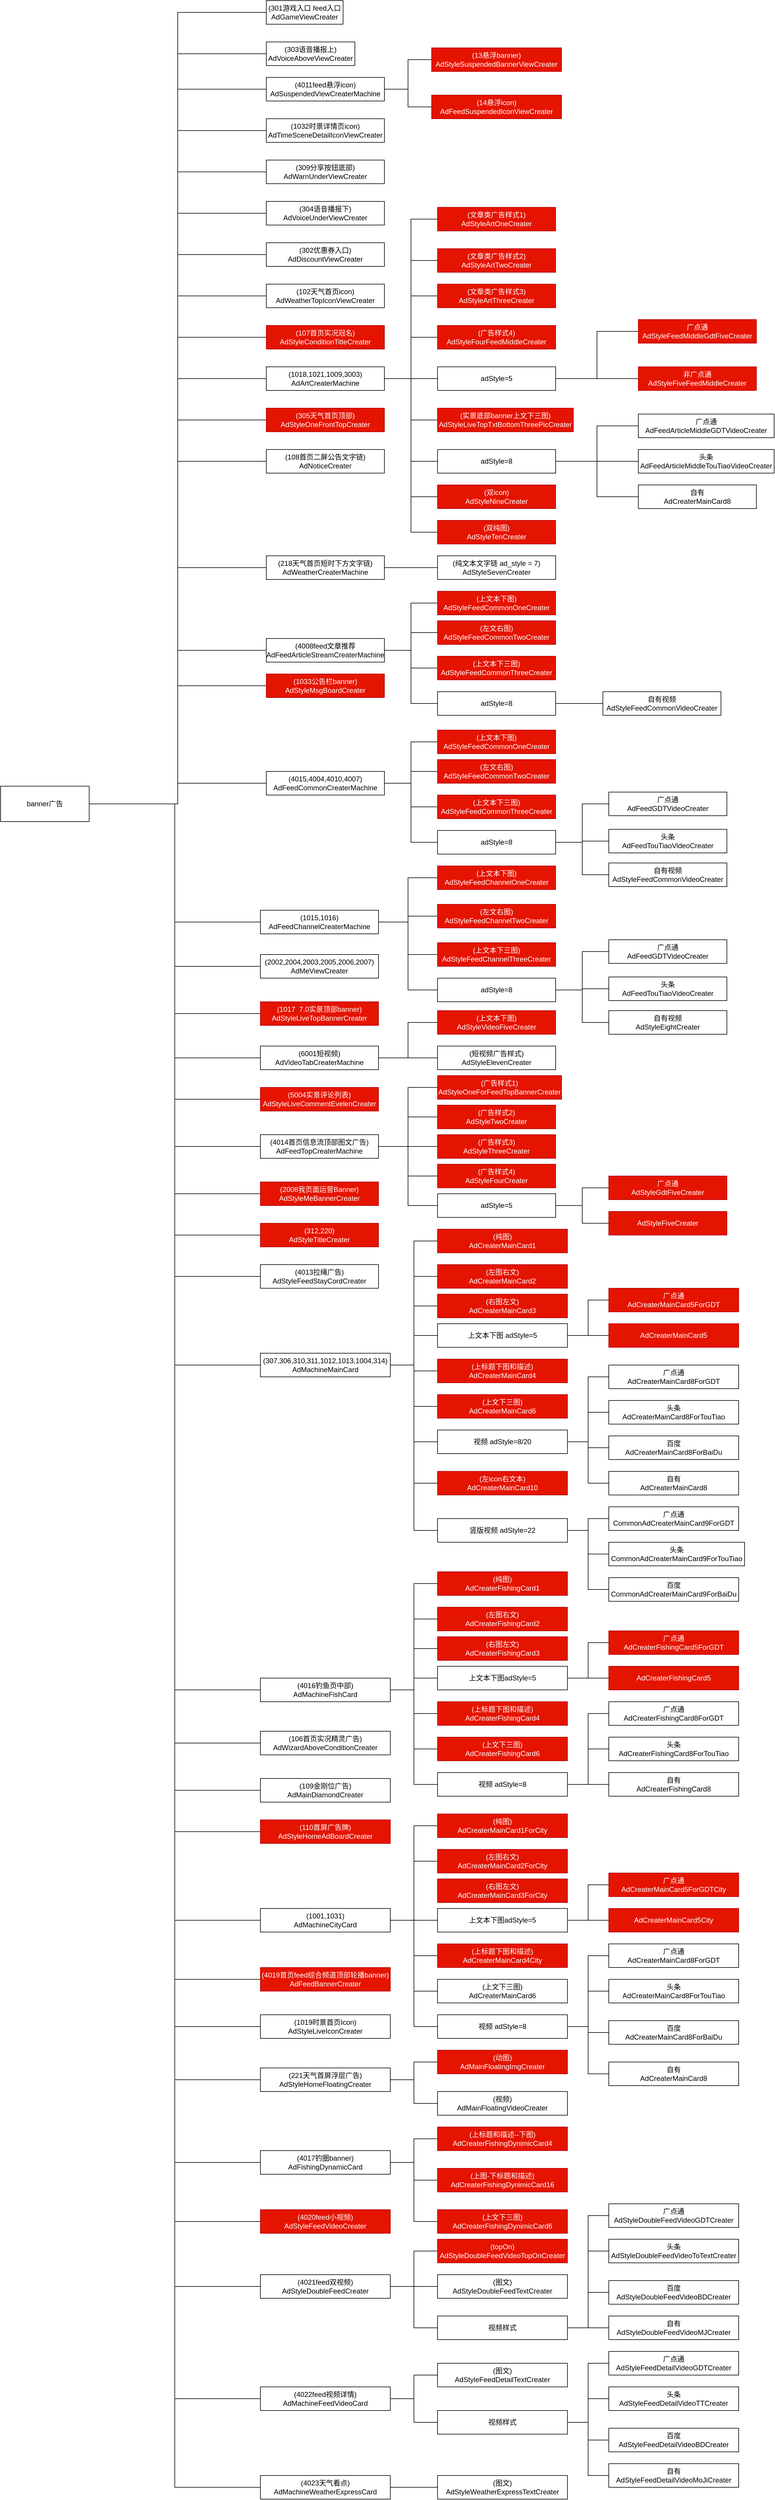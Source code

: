 <mxfile version="24.7.3" type="github">
  <diagram name="Page-1" id="10a91c8b-09ff-31b1-d368-03940ed4cc9e">
    <mxGraphModel dx="2835" dy="1752" grid="1" gridSize="10" guides="1" tooltips="1" connect="1" arrows="1" fold="1" page="1" pageScale="1" pageWidth="1100" pageHeight="850" background="none" math="0" shadow="0">
      <root>
        <mxCell id="0" />
        <mxCell id="1" parent="0" />
        <mxCell id="DYaqVIQ8ZScYYBNlhMp5-16" style="edgeStyle=elbowEdgeStyle;rounded=0;orthogonalLoop=1;jettySize=auto;html=1;startArrow=none;endArrow=none;" parent="1" source="DYaqVIQ8ZScYYBNlhMp5-5" target="DYaqVIQ8ZScYYBNlhMp5-9" edge="1">
          <mxGeometry relative="1" as="geometry" />
        </mxCell>
        <mxCell id="DYaqVIQ8ZScYYBNlhMp5-17" style="edgeStyle=elbowEdgeStyle;rounded=0;orthogonalLoop=1;jettySize=auto;html=1;startArrow=none;endArrow=none;entryX=0;entryY=0.5;entryDx=0;entryDy=0;" parent="1" source="DYaqVIQ8ZScYYBNlhMp5-5" target="DYaqVIQ8ZScYYBNlhMp5-13" edge="1">
          <mxGeometry relative="1" as="geometry" />
        </mxCell>
        <mxCell id="DYaqVIQ8ZScYYBNlhMp5-19" style="edgeStyle=elbowEdgeStyle;rounded=0;orthogonalLoop=1;jettySize=auto;html=1;startArrow=none;endArrow=none;" parent="1" source="DYaqVIQ8ZScYYBNlhMp5-5" target="DYaqVIQ8ZScYYBNlhMp5-18" edge="1">
          <mxGeometry relative="1" as="geometry" />
        </mxCell>
        <mxCell id="DYaqVIQ8ZScYYBNlhMp5-21" style="edgeStyle=elbowEdgeStyle;rounded=0;orthogonalLoop=1;jettySize=auto;html=1;startArrow=none;endArrow=none;" parent="1" source="DYaqVIQ8ZScYYBNlhMp5-5" target="DYaqVIQ8ZScYYBNlhMp5-20" edge="1">
          <mxGeometry relative="1" as="geometry" />
        </mxCell>
        <mxCell id="DYaqVIQ8ZScYYBNlhMp5-61" style="edgeStyle=elbowEdgeStyle;rounded=0;orthogonalLoop=1;jettySize=auto;html=1;startArrow=none;endArrow=none;entryX=0;entryY=0.5;entryDx=0;entryDy=0;" parent="1" source="DYaqVIQ8ZScYYBNlhMp5-5" target="DYaqVIQ8ZScYYBNlhMp5-22" edge="1">
          <mxGeometry relative="1" as="geometry" />
        </mxCell>
        <mxCell id="DYaqVIQ8ZScYYBNlhMp5-62" style="edgeStyle=elbowEdgeStyle;rounded=0;orthogonalLoop=1;jettySize=auto;html=1;startArrow=none;endArrow=none;" parent="1" source="DYaqVIQ8ZScYYBNlhMp5-5" target="DYaqVIQ8ZScYYBNlhMp5-23" edge="1">
          <mxGeometry relative="1" as="geometry" />
        </mxCell>
        <mxCell id="DYaqVIQ8ZScYYBNlhMp5-63" style="edgeStyle=elbowEdgeStyle;rounded=0;orthogonalLoop=1;jettySize=auto;html=1;startArrow=none;endArrow=none;entryX=0;entryY=0.5;entryDx=0;entryDy=0;" parent="1" source="DYaqVIQ8ZScYYBNlhMp5-5" target="DYaqVIQ8ZScYYBNlhMp5-24" edge="1">
          <mxGeometry relative="1" as="geometry" />
        </mxCell>
        <mxCell id="DYaqVIQ8ZScYYBNlhMp5-64" style="edgeStyle=elbowEdgeStyle;rounded=0;orthogonalLoop=1;jettySize=auto;html=1;startArrow=none;endArrow=none;entryX=0;entryY=0.5;entryDx=0;entryDy=0;" parent="1" source="DYaqVIQ8ZScYYBNlhMp5-5" target="DYaqVIQ8ZScYYBNlhMp5-25" edge="1">
          <mxGeometry relative="1" as="geometry" />
        </mxCell>
        <mxCell id="DYaqVIQ8ZScYYBNlhMp5-65" style="edgeStyle=elbowEdgeStyle;rounded=0;orthogonalLoop=1;jettySize=auto;html=1;startArrow=none;endArrow=none;entryX=0;entryY=0.5;entryDx=0;entryDy=0;" parent="1" source="DYaqVIQ8ZScYYBNlhMp5-5" target="DYaqVIQ8ZScYYBNlhMp5-26" edge="1">
          <mxGeometry relative="1" as="geometry" />
        </mxCell>
        <mxCell id="DYaqVIQ8ZScYYBNlhMp5-66" style="edgeStyle=elbowEdgeStyle;rounded=0;orthogonalLoop=1;jettySize=auto;html=1;startArrow=none;endArrow=none;entryX=0;entryY=0.5;entryDx=0;entryDy=0;" parent="1" source="DYaqVIQ8ZScYYBNlhMp5-5" target="DYaqVIQ8ZScYYBNlhMp5-27" edge="1">
          <mxGeometry relative="1" as="geometry" />
        </mxCell>
        <mxCell id="DYaqVIQ8ZScYYBNlhMp5-67" style="edgeStyle=elbowEdgeStyle;rounded=0;orthogonalLoop=1;jettySize=auto;html=1;startArrow=none;endArrow=none;entryX=0;entryY=0.5;entryDx=0;entryDy=0;" parent="1" source="DYaqVIQ8ZScYYBNlhMp5-5" target="DYaqVIQ8ZScYYBNlhMp5-28" edge="1">
          <mxGeometry relative="1" as="geometry" />
        </mxCell>
        <mxCell id="DYaqVIQ8ZScYYBNlhMp5-68" style="edgeStyle=elbowEdgeStyle;rounded=0;orthogonalLoop=1;jettySize=auto;html=1;startArrow=none;endArrow=none;entryX=0;entryY=0.5;entryDx=0;entryDy=0;" parent="1" source="DYaqVIQ8ZScYYBNlhMp5-5" target="DYaqVIQ8ZScYYBNlhMp5-29" edge="1">
          <mxGeometry relative="1" as="geometry" />
        </mxCell>
        <mxCell id="DYaqVIQ8ZScYYBNlhMp5-69" style="edgeStyle=elbowEdgeStyle;rounded=0;orthogonalLoop=1;jettySize=auto;html=1;startArrow=none;endArrow=none;" parent="1" source="DYaqVIQ8ZScYYBNlhMp5-5" target="DYaqVIQ8ZScYYBNlhMp5-30" edge="1">
          <mxGeometry relative="1" as="geometry" />
        </mxCell>
        <mxCell id="DYaqVIQ8ZScYYBNlhMp5-70" style="edgeStyle=elbowEdgeStyle;rounded=0;orthogonalLoop=1;jettySize=auto;html=1;startArrow=none;endArrow=none;entryX=0;entryY=0.5;entryDx=0;entryDy=0;" parent="1" source="DYaqVIQ8ZScYYBNlhMp5-5" target="DYaqVIQ8ZScYYBNlhMp5-31" edge="1">
          <mxGeometry relative="1" as="geometry" />
        </mxCell>
        <mxCell id="DYaqVIQ8ZScYYBNlhMp5-71" style="edgeStyle=elbowEdgeStyle;rounded=0;orthogonalLoop=1;jettySize=auto;html=1;startArrow=none;endArrow=none;" parent="1" source="DYaqVIQ8ZScYYBNlhMp5-5" target="DYaqVIQ8ZScYYBNlhMp5-32" edge="1">
          <mxGeometry relative="1" as="geometry" />
        </mxCell>
        <mxCell id="DYaqVIQ8ZScYYBNlhMp5-72" style="edgeStyle=elbowEdgeStyle;rounded=0;orthogonalLoop=1;jettySize=auto;html=1;startArrow=none;endArrow=none;entryX=0;entryY=0.5;entryDx=0;entryDy=0;" parent="1" source="DYaqVIQ8ZScYYBNlhMp5-5" target="DYaqVIQ8ZScYYBNlhMp5-33" edge="1">
          <mxGeometry relative="1" as="geometry" />
        </mxCell>
        <mxCell id="DYaqVIQ8ZScYYBNlhMp5-73" style="edgeStyle=elbowEdgeStyle;rounded=0;orthogonalLoop=1;jettySize=auto;html=1;startArrow=none;endArrow=none;" parent="1" source="DYaqVIQ8ZScYYBNlhMp5-5" target="DYaqVIQ8ZScYYBNlhMp5-34" edge="1">
          <mxGeometry relative="1" as="geometry" />
        </mxCell>
        <mxCell id="DYaqVIQ8ZScYYBNlhMp5-74" style="edgeStyle=elbowEdgeStyle;rounded=0;orthogonalLoop=1;jettySize=auto;html=1;startArrow=none;endArrow=none;entryX=0;entryY=0.5;entryDx=0;entryDy=0;" parent="1" source="DYaqVIQ8ZScYYBNlhMp5-5" target="DYaqVIQ8ZScYYBNlhMp5-35" edge="1">
          <mxGeometry relative="1" as="geometry" />
        </mxCell>
        <mxCell id="DYaqVIQ8ZScYYBNlhMp5-75" style="edgeStyle=elbowEdgeStyle;rounded=0;orthogonalLoop=1;jettySize=auto;html=1;startArrow=none;endArrow=none;" parent="1" source="DYaqVIQ8ZScYYBNlhMp5-5" target="DYaqVIQ8ZScYYBNlhMp5-36" edge="1">
          <mxGeometry relative="1" as="geometry" />
        </mxCell>
        <mxCell id="DYaqVIQ8ZScYYBNlhMp5-76" style="edgeStyle=elbowEdgeStyle;rounded=0;orthogonalLoop=1;jettySize=auto;html=1;startArrow=none;endArrow=none;" parent="1" source="DYaqVIQ8ZScYYBNlhMp5-5" target="DYaqVIQ8ZScYYBNlhMp5-37" edge="1">
          <mxGeometry relative="1" as="geometry" />
        </mxCell>
        <mxCell id="DYaqVIQ8ZScYYBNlhMp5-77" style="edgeStyle=elbowEdgeStyle;rounded=0;orthogonalLoop=1;jettySize=auto;html=1;startArrow=none;endArrow=none;" parent="1" source="DYaqVIQ8ZScYYBNlhMp5-5" target="DYaqVIQ8ZScYYBNlhMp5-38" edge="1">
          <mxGeometry relative="1" as="geometry" />
        </mxCell>
        <mxCell id="DYaqVIQ8ZScYYBNlhMp5-78" style="edgeStyle=elbowEdgeStyle;rounded=0;orthogonalLoop=1;jettySize=auto;html=1;startArrow=none;endArrow=none;" parent="1" source="DYaqVIQ8ZScYYBNlhMp5-5" target="DYaqVIQ8ZScYYBNlhMp5-39" edge="1">
          <mxGeometry relative="1" as="geometry" />
        </mxCell>
        <mxCell id="DYaqVIQ8ZScYYBNlhMp5-79" style="edgeStyle=elbowEdgeStyle;rounded=0;orthogonalLoop=1;jettySize=auto;html=1;startArrow=none;endArrow=none;" parent="1" source="DYaqVIQ8ZScYYBNlhMp5-5" target="DYaqVIQ8ZScYYBNlhMp5-40" edge="1">
          <mxGeometry relative="1" as="geometry" />
        </mxCell>
        <mxCell id="DYaqVIQ8ZScYYBNlhMp5-80" style="edgeStyle=elbowEdgeStyle;rounded=0;orthogonalLoop=1;jettySize=auto;html=1;startArrow=none;endArrow=none;" parent="1" source="DYaqVIQ8ZScYYBNlhMp5-5" target="DYaqVIQ8ZScYYBNlhMp5-41" edge="1">
          <mxGeometry relative="1" as="geometry" />
        </mxCell>
        <mxCell id="DYaqVIQ8ZScYYBNlhMp5-81" style="edgeStyle=elbowEdgeStyle;rounded=0;orthogonalLoop=1;jettySize=auto;html=1;startArrow=none;endArrow=none;entryX=0;entryY=0.5;entryDx=0;entryDy=0;" parent="1" source="DYaqVIQ8ZScYYBNlhMp5-5" target="DYaqVIQ8ZScYYBNlhMp5-42" edge="1">
          <mxGeometry relative="1" as="geometry" />
        </mxCell>
        <mxCell id="DYaqVIQ8ZScYYBNlhMp5-82" style="edgeStyle=elbowEdgeStyle;rounded=0;orthogonalLoop=1;jettySize=auto;html=1;startArrow=none;endArrow=none;" parent="1" source="DYaqVIQ8ZScYYBNlhMp5-5" target="DYaqVIQ8ZScYYBNlhMp5-43" edge="1">
          <mxGeometry relative="1" as="geometry" />
        </mxCell>
        <mxCell id="DYaqVIQ8ZScYYBNlhMp5-83" style="edgeStyle=elbowEdgeStyle;rounded=0;orthogonalLoop=1;jettySize=auto;html=1;startArrow=none;endArrow=none;entryX=0;entryY=0.5;entryDx=0;entryDy=0;" parent="1" source="DYaqVIQ8ZScYYBNlhMp5-5" target="DYaqVIQ8ZScYYBNlhMp5-44" edge="1">
          <mxGeometry relative="1" as="geometry" />
        </mxCell>
        <mxCell id="DYaqVIQ8ZScYYBNlhMp5-84" style="edgeStyle=elbowEdgeStyle;rounded=0;orthogonalLoop=1;jettySize=auto;html=1;startArrow=none;endArrow=none;entryX=0;entryY=0.5;entryDx=0;entryDy=0;" parent="1" source="DYaqVIQ8ZScYYBNlhMp5-5" target="DYaqVIQ8ZScYYBNlhMp5-45" edge="1">
          <mxGeometry relative="1" as="geometry" />
        </mxCell>
        <mxCell id="DYaqVIQ8ZScYYBNlhMp5-85" style="edgeStyle=elbowEdgeStyle;rounded=0;orthogonalLoop=1;jettySize=auto;html=1;startArrow=none;endArrow=none;" parent="1" source="DYaqVIQ8ZScYYBNlhMp5-5" target="DYaqVIQ8ZScYYBNlhMp5-46" edge="1">
          <mxGeometry relative="1" as="geometry" />
        </mxCell>
        <mxCell id="DYaqVIQ8ZScYYBNlhMp5-86" style="edgeStyle=elbowEdgeStyle;rounded=0;orthogonalLoop=1;jettySize=auto;html=1;startArrow=none;endArrow=none;entryX=0;entryY=0.5;entryDx=0;entryDy=0;" parent="1" source="DYaqVIQ8ZScYYBNlhMp5-5" target="DYaqVIQ8ZScYYBNlhMp5-47" edge="1">
          <mxGeometry relative="1" as="geometry" />
        </mxCell>
        <mxCell id="DYaqVIQ8ZScYYBNlhMp5-87" style="edgeStyle=elbowEdgeStyle;rounded=0;orthogonalLoop=1;jettySize=auto;html=1;startArrow=none;endArrow=none;entryX=0;entryY=0.5;entryDx=0;entryDy=0;" parent="1" source="DYaqVIQ8ZScYYBNlhMp5-5" target="DYaqVIQ8ZScYYBNlhMp5-48" edge="1">
          <mxGeometry relative="1" as="geometry" />
        </mxCell>
        <mxCell id="DYaqVIQ8ZScYYBNlhMp5-88" style="edgeStyle=elbowEdgeStyle;rounded=0;orthogonalLoop=1;jettySize=auto;html=1;startArrow=none;endArrow=none;" parent="1" source="DYaqVIQ8ZScYYBNlhMp5-5" target="DYaqVIQ8ZScYYBNlhMp5-50" edge="1">
          <mxGeometry relative="1" as="geometry" />
        </mxCell>
        <mxCell id="DYaqVIQ8ZScYYBNlhMp5-89" style="edgeStyle=elbowEdgeStyle;rounded=0;orthogonalLoop=1;jettySize=auto;html=1;startArrow=none;endArrow=none;entryX=0;entryY=0.5;entryDx=0;entryDy=0;" parent="1" source="DYaqVIQ8ZScYYBNlhMp5-5" target="DYaqVIQ8ZScYYBNlhMp5-51" edge="1">
          <mxGeometry relative="1" as="geometry" />
        </mxCell>
        <mxCell id="DYaqVIQ8ZScYYBNlhMp5-90" style="edgeStyle=elbowEdgeStyle;rounded=0;orthogonalLoop=1;jettySize=auto;html=1;startArrow=none;endArrow=none;entryX=0;entryY=0.5;entryDx=0;entryDy=0;" parent="1" source="DYaqVIQ8ZScYYBNlhMp5-5" target="DYaqVIQ8ZScYYBNlhMp5-52" edge="1">
          <mxGeometry relative="1" as="geometry" />
        </mxCell>
        <mxCell id="DYaqVIQ8ZScYYBNlhMp5-91" style="edgeStyle=elbowEdgeStyle;rounded=0;orthogonalLoop=1;jettySize=auto;html=1;startArrow=none;endArrow=none;entryX=0;entryY=0.5;entryDx=0;entryDy=0;" parent="1" source="DYaqVIQ8ZScYYBNlhMp5-5" target="DYaqVIQ8ZScYYBNlhMp5-49" edge="1">
          <mxGeometry relative="1" as="geometry" />
        </mxCell>
        <mxCell id="DYaqVIQ8ZScYYBNlhMp5-92" style="edgeStyle=elbowEdgeStyle;rounded=0;orthogonalLoop=1;jettySize=auto;html=1;startArrow=none;endArrow=none;entryX=0;entryY=0.5;entryDx=0;entryDy=0;" parent="1" source="DYaqVIQ8ZScYYBNlhMp5-5" target="DYaqVIQ8ZScYYBNlhMp5-53" edge="1">
          <mxGeometry relative="1" as="geometry" />
        </mxCell>
        <mxCell id="DYaqVIQ8ZScYYBNlhMp5-93" style="edgeStyle=elbowEdgeStyle;rounded=0;orthogonalLoop=1;jettySize=auto;html=1;startArrow=none;endArrow=none;entryX=0;entryY=0.5;entryDx=0;entryDy=0;" parent="1" source="DYaqVIQ8ZScYYBNlhMp5-5" target="DYaqVIQ8ZScYYBNlhMp5-54" edge="1">
          <mxGeometry relative="1" as="geometry">
            <mxPoint x="-140" y="2410" as="targetPoint" />
          </mxGeometry>
        </mxCell>
        <mxCell id="DYaqVIQ8ZScYYBNlhMp5-94" style="edgeStyle=elbowEdgeStyle;rounded=0;orthogonalLoop=1;jettySize=auto;html=1;startArrow=none;endArrow=none;entryX=0;entryY=0.5;entryDx=0;entryDy=0;" parent="1" source="DYaqVIQ8ZScYYBNlhMp5-5" target="DYaqVIQ8ZScYYBNlhMp5-55" edge="1">
          <mxGeometry relative="1" as="geometry" />
        </mxCell>
        <mxCell id="DYaqVIQ8ZScYYBNlhMp5-95" style="edgeStyle=elbowEdgeStyle;rounded=0;orthogonalLoop=1;jettySize=auto;html=1;startArrow=none;endArrow=none;entryX=0;entryY=0.5;entryDx=0;entryDy=0;" parent="1" source="DYaqVIQ8ZScYYBNlhMp5-5" target="DYaqVIQ8ZScYYBNlhMp5-56" edge="1">
          <mxGeometry relative="1" as="geometry">
            <mxPoint x="-230" y="2958" as="targetPoint" />
          </mxGeometry>
        </mxCell>
        <mxCell id="DYaqVIQ8ZScYYBNlhMp5-5" value="banner广告" style="whiteSpace=wrap;html=1;align=center;verticalAlign=middle;treeFolding=1;treeMoving=1;newEdgeStyle={&quot;edgeStyle&quot;:&quot;elbowEdgeStyle&quot;,&quot;startArrow&quot;:&quot;none&quot;,&quot;endArrow&quot;:&quot;none&quot;};" parent="1" vertex="1">
          <mxGeometry x="-590" y="1120" width="150" height="60" as="geometry" />
        </mxCell>
        <mxCell id="DYaqVIQ8ZScYYBNlhMp5-9" value="&lt;div&gt;&lt;span style=&quot;background-color: initial;&quot;&gt;(301游戏入口 feed入口&lt;/span&gt;&lt;span style=&quot;background-color: initial;&quot;&gt;AdGameViewCreater&lt;/span&gt;&lt;br&gt;&lt;/div&gt;" style="whiteSpace=wrap;html=1;align=center;verticalAlign=middle;treeFolding=1;treeMoving=1;newEdgeStyle={&quot;edgeStyle&quot;:&quot;elbowEdgeStyle&quot;,&quot;startArrow&quot;:&quot;none&quot;,&quot;endArrow&quot;:&quot;none&quot;};" parent="1" vertex="1">
          <mxGeometry x="-140" y="-210" width="130" height="40" as="geometry" />
        </mxCell>
        <mxCell id="DYaqVIQ8ZScYYBNlhMp5-13" value="&lt;div&gt;(303&lt;span style=&quot;background-color: initial;&quot;&gt;语音播报上)&lt;/span&gt;&lt;/div&gt;AdVoiceAboveViewCreater" style="whiteSpace=wrap;html=1;align=center;verticalAlign=middle;treeFolding=1;treeMoving=1;newEdgeStyle={&quot;edgeStyle&quot;:&quot;elbowEdgeStyle&quot;,&quot;startArrow&quot;:&quot;none&quot;,&quot;endArrow&quot;:&quot;none&quot;};" parent="1" vertex="1">
          <mxGeometry x="-140" y="-140" width="150" height="40" as="geometry" />
        </mxCell>
        <mxCell id="G_2Q7d8G3R7fMCKb-q9A-2" style="edgeStyle=elbowEdgeStyle;rounded=0;orthogonalLoop=1;jettySize=auto;html=1;startArrow=none;endArrow=none;" parent="1" source="DYaqVIQ8ZScYYBNlhMp5-18" target="G_2Q7d8G3R7fMCKb-q9A-1" edge="1">
          <mxGeometry relative="1" as="geometry" />
        </mxCell>
        <mxCell id="G_2Q7d8G3R7fMCKb-q9A-4" style="edgeStyle=elbowEdgeStyle;rounded=0;orthogonalLoop=1;jettySize=auto;html=1;startArrow=none;endArrow=none;entryX=0;entryY=0.5;entryDx=0;entryDy=0;" parent="1" source="DYaqVIQ8ZScYYBNlhMp5-18" target="G_2Q7d8G3R7fMCKb-q9A-3" edge="1">
          <mxGeometry relative="1" as="geometry" />
        </mxCell>
        <mxCell id="DYaqVIQ8ZScYYBNlhMp5-18" value="&lt;div&gt;(4011feed悬浮icon&lt;span style=&quot;background-color: initial;&quot;&gt;)&lt;/span&gt;&lt;/div&gt;&lt;div&gt;&lt;span style=&quot;background-color: initial;&quot;&gt;AdSuspendedViewCreaterMachine&lt;br&gt;&lt;/span&gt;&lt;/div&gt;" style="whiteSpace=wrap;html=1;align=center;verticalAlign=middle;treeFolding=1;treeMoving=1;newEdgeStyle={&quot;edgeStyle&quot;:&quot;elbowEdgeStyle&quot;,&quot;startArrow&quot;:&quot;none&quot;,&quot;endArrow&quot;:&quot;none&quot;};" parent="1" vertex="1">
          <mxGeometry x="-140" y="-80" width="200" height="40" as="geometry" />
        </mxCell>
        <mxCell id="DYaqVIQ8ZScYYBNlhMp5-20" value="&lt;div&gt;(1032&lt;span style=&quot;background-color: initial;&quot;&gt;时景详情页icon)&lt;/span&gt;&lt;/div&gt;&lt;div&gt;&lt;span style=&quot;background-color: initial;&quot;&gt;AdTimeSceneDetailIconViewCreater&lt;br&gt;&lt;/span&gt;&lt;/div&gt;" style="whiteSpace=wrap;html=1;align=center;verticalAlign=middle;treeFolding=1;treeMoving=1;newEdgeStyle={&quot;edgeStyle&quot;:&quot;elbowEdgeStyle&quot;,&quot;startArrow&quot;:&quot;none&quot;,&quot;endArrow&quot;:&quot;none&quot;};" parent="1" vertex="1">
          <mxGeometry x="-140" y="-10" width="200" height="40" as="geometry" />
        </mxCell>
        <mxCell id="DYaqVIQ8ZScYYBNlhMp5-22" value="&lt;div&gt;(309分享按钮底部&lt;span style=&quot;background-color: initial;&quot;&gt;)&lt;/span&gt;&lt;/div&gt;&lt;div&gt;&lt;span style=&quot;background-color: initial;&quot;&gt;AdWarnUnderViewCreater&lt;br&gt;&lt;/span&gt;&lt;/div&gt;" style="whiteSpace=wrap;html=1;align=center;verticalAlign=middle;treeFolding=1;treeMoving=1;newEdgeStyle={&quot;edgeStyle&quot;:&quot;elbowEdgeStyle&quot;,&quot;startArrow&quot;:&quot;none&quot;,&quot;endArrow&quot;:&quot;none&quot;};" parent="1" vertex="1">
          <mxGeometry x="-140" y="60" width="200" height="40" as="geometry" />
        </mxCell>
        <mxCell id="DYaqVIQ8ZScYYBNlhMp5-23" value="&lt;div&gt;(304语音播报下&lt;span style=&quot;background-color: initial;&quot;&gt;)&lt;/span&gt;&lt;/div&gt;&lt;div&gt;&lt;span style=&quot;background-color: initial;&quot;&gt;AdVoiceUnderViewCreater&lt;br&gt;&lt;/span&gt;&lt;/div&gt;" style="whiteSpace=wrap;html=1;align=center;verticalAlign=middle;treeFolding=1;treeMoving=1;newEdgeStyle={&quot;edgeStyle&quot;:&quot;elbowEdgeStyle&quot;,&quot;startArrow&quot;:&quot;none&quot;,&quot;endArrow&quot;:&quot;none&quot;};" parent="1" vertex="1">
          <mxGeometry x="-140" y="130" width="200" height="40" as="geometry" />
        </mxCell>
        <mxCell id="DYaqVIQ8ZScYYBNlhMp5-24" value="&lt;div&gt;(302优惠券入口&lt;span style=&quot;background-color: initial;&quot;&gt;)&lt;/span&gt;&lt;/div&gt;&lt;div&gt;&lt;span style=&quot;background-color: initial;&quot;&gt;AdDiscountViewCreater&lt;br&gt;&lt;/span&gt;&lt;/div&gt;" style="whiteSpace=wrap;html=1;align=center;verticalAlign=middle;treeFolding=1;treeMoving=1;newEdgeStyle={&quot;edgeStyle&quot;:&quot;elbowEdgeStyle&quot;,&quot;startArrow&quot;:&quot;none&quot;,&quot;endArrow&quot;:&quot;none&quot;};" parent="1" vertex="1">
          <mxGeometry x="-140" y="200" width="200" height="40" as="geometry" />
        </mxCell>
        <mxCell id="DYaqVIQ8ZScYYBNlhMp5-25" value="&lt;div&gt;(102&lt;span style=&quot;background-color: initial;&quot;&gt;天气首页icon)&lt;/span&gt;&lt;/div&gt;&lt;div&gt;&lt;span style=&quot;background-color: initial;&quot;&gt;AdWeatherTopIconViewCreater&lt;br&gt;&lt;/span&gt;&lt;/div&gt;" style="whiteSpace=wrap;html=1;align=center;verticalAlign=middle;treeFolding=1;treeMoving=1;newEdgeStyle={&quot;edgeStyle&quot;:&quot;elbowEdgeStyle&quot;,&quot;startArrow&quot;:&quot;none&quot;,&quot;endArrow&quot;:&quot;none&quot;};" parent="1" vertex="1">
          <mxGeometry x="-140" y="270" width="200" height="40" as="geometry" />
        </mxCell>
        <mxCell id="DYaqVIQ8ZScYYBNlhMp5-26" value="&lt;div&gt;(107首页实况冠名&lt;span style=&quot;background-color: initial;&quot;&gt;)&lt;/span&gt;&lt;/div&gt;&lt;div&gt;&lt;span style=&quot;background-color: initial;&quot;&gt;AdStyleConditionTitleCreater&lt;br&gt;&lt;/span&gt;&lt;/div&gt;" style="whiteSpace=wrap;html=1;align=center;verticalAlign=middle;treeFolding=1;treeMoving=1;newEdgeStyle={&quot;edgeStyle&quot;:&quot;elbowEdgeStyle&quot;,&quot;startArrow&quot;:&quot;none&quot;,&quot;endArrow&quot;:&quot;none&quot;};fillColor=#e51400;fontColor=#ffffff;strokeColor=#B20000;" parent="1" vertex="1">
          <mxGeometry x="-140" y="340" width="200" height="40" as="geometry" />
        </mxCell>
        <mxCell id="G_2Q7d8G3R7fMCKb-q9A-6" style="edgeStyle=elbowEdgeStyle;rounded=0;orthogonalLoop=1;jettySize=auto;html=1;startArrow=none;endArrow=none;" parent="1" source="DYaqVIQ8ZScYYBNlhMp5-27" target="G_2Q7d8G3R7fMCKb-q9A-5" edge="1">
          <mxGeometry relative="1" as="geometry" />
        </mxCell>
        <mxCell id="G_2Q7d8G3R7fMCKb-q9A-26" style="edgeStyle=elbowEdgeStyle;rounded=0;orthogonalLoop=1;jettySize=auto;html=1;startArrow=none;endArrow=none;entryX=0;entryY=0.5;entryDx=0;entryDy=0;" parent="1" source="DYaqVIQ8ZScYYBNlhMp5-27" target="G_2Q7d8G3R7fMCKb-q9A-7" edge="1">
          <mxGeometry relative="1" as="geometry" />
        </mxCell>
        <mxCell id="G_2Q7d8G3R7fMCKb-q9A-27" style="edgeStyle=elbowEdgeStyle;rounded=0;orthogonalLoop=1;jettySize=auto;html=1;startArrow=none;endArrow=none;entryX=0;entryY=0.5;entryDx=0;entryDy=0;" parent="1" source="DYaqVIQ8ZScYYBNlhMp5-27" target="G_2Q7d8G3R7fMCKb-q9A-8" edge="1">
          <mxGeometry relative="1" as="geometry" />
        </mxCell>
        <mxCell id="G_2Q7d8G3R7fMCKb-q9A-28" style="edgeStyle=elbowEdgeStyle;rounded=0;orthogonalLoop=1;jettySize=auto;html=1;startArrow=none;endArrow=none;entryX=0;entryY=0.5;entryDx=0;entryDy=0;" parent="1" source="DYaqVIQ8ZScYYBNlhMp5-27" target="G_2Q7d8G3R7fMCKb-q9A-9" edge="1">
          <mxGeometry relative="1" as="geometry" />
        </mxCell>
        <mxCell id="G_2Q7d8G3R7fMCKb-q9A-29" style="edgeStyle=elbowEdgeStyle;rounded=0;orthogonalLoop=1;jettySize=auto;html=1;startArrow=none;endArrow=none;entryX=0;entryY=0.5;entryDx=0;entryDy=0;" parent="1" source="DYaqVIQ8ZScYYBNlhMp5-27" target="G_2Q7d8G3R7fMCKb-q9A-10" edge="1">
          <mxGeometry relative="1" as="geometry" />
        </mxCell>
        <mxCell id="G_2Q7d8G3R7fMCKb-q9A-30" style="edgeStyle=elbowEdgeStyle;rounded=0;orthogonalLoop=1;jettySize=auto;html=1;startArrow=none;endArrow=none;entryX=0;entryY=0.5;entryDx=0;entryDy=0;" parent="1" source="DYaqVIQ8ZScYYBNlhMp5-27" target="G_2Q7d8G3R7fMCKb-q9A-11" edge="1">
          <mxGeometry relative="1" as="geometry" />
        </mxCell>
        <mxCell id="G_2Q7d8G3R7fMCKb-q9A-31" style="edgeStyle=elbowEdgeStyle;rounded=0;orthogonalLoop=1;jettySize=auto;html=1;startArrow=none;endArrow=none;entryX=0;entryY=0.5;entryDx=0;entryDy=0;" parent="1" source="DYaqVIQ8ZScYYBNlhMp5-27" target="G_2Q7d8G3R7fMCKb-q9A-12" edge="1">
          <mxGeometry relative="1" as="geometry" />
        </mxCell>
        <mxCell id="G_2Q7d8G3R7fMCKb-q9A-32" style="edgeStyle=elbowEdgeStyle;rounded=0;orthogonalLoop=1;jettySize=auto;html=1;startArrow=none;endArrow=none;" parent="1" source="DYaqVIQ8ZScYYBNlhMp5-27" target="G_2Q7d8G3R7fMCKb-q9A-13" edge="1">
          <mxGeometry relative="1" as="geometry" />
        </mxCell>
        <mxCell id="G_2Q7d8G3R7fMCKb-q9A-33" style="edgeStyle=elbowEdgeStyle;rounded=0;orthogonalLoop=1;jettySize=auto;html=1;startArrow=none;endArrow=none;" parent="1" source="DYaqVIQ8ZScYYBNlhMp5-27" target="G_2Q7d8G3R7fMCKb-q9A-14" edge="1">
          <mxGeometry relative="1" as="geometry" />
        </mxCell>
        <mxCell id="DYaqVIQ8ZScYYBNlhMp5-27" value="&lt;div&gt;(&lt;span style=&quot;background-color: initial;&quot;&gt;1018,1021,1009,3003)&lt;/span&gt;&lt;/div&gt;&lt;div&gt;&lt;span style=&quot;background-color: initial;&quot;&gt;AdArtCreaterMachine&lt;br&gt;&lt;/span&gt;&lt;/div&gt;" style="whiteSpace=wrap;html=1;align=center;verticalAlign=middle;treeFolding=1;treeMoving=1;newEdgeStyle={&quot;edgeStyle&quot;:&quot;elbowEdgeStyle&quot;,&quot;startArrow&quot;:&quot;none&quot;,&quot;endArrow&quot;:&quot;none&quot;};" parent="1" vertex="1">
          <mxGeometry x="-140" y="410" width="200" height="40" as="geometry" />
        </mxCell>
        <mxCell id="DYaqVIQ8ZScYYBNlhMp5-28" value="&lt;div&gt;(305天气首页顶部&lt;span style=&quot;background-color: initial;&quot;&gt;)&lt;/span&gt;&lt;/div&gt;&lt;div&gt;&lt;span style=&quot;background-color: initial;&quot;&gt;AdStyleOneFrontTopCreater&lt;br&gt;&lt;/span&gt;&lt;/div&gt;" style="whiteSpace=wrap;html=1;align=center;verticalAlign=middle;treeFolding=1;treeMoving=1;newEdgeStyle={&quot;edgeStyle&quot;:&quot;elbowEdgeStyle&quot;,&quot;startArrow&quot;:&quot;none&quot;,&quot;endArrow&quot;:&quot;none&quot;};fillColor=#e51400;fontColor=#ffffff;strokeColor=#B20000;" parent="1" vertex="1">
          <mxGeometry x="-140" y="480" width="200" height="40" as="geometry" />
        </mxCell>
        <mxCell id="DYaqVIQ8ZScYYBNlhMp5-29" value="&lt;div&gt;(108&lt;span style=&quot;background-color: initial;&quot;&gt;首页二屏公告文字链)&lt;/span&gt;&lt;/div&gt;&lt;div&gt;&lt;span style=&quot;background-color: initial;&quot;&gt;AdNoticeCreater&lt;br&gt;&lt;/span&gt;&lt;/div&gt;" style="whiteSpace=wrap;html=1;align=center;verticalAlign=middle;treeFolding=1;treeMoving=1;newEdgeStyle={&quot;edgeStyle&quot;:&quot;elbowEdgeStyle&quot;,&quot;startArrow&quot;:&quot;none&quot;,&quot;endArrow&quot;:&quot;none&quot;};" parent="1" vertex="1">
          <mxGeometry x="-140" y="550" width="200" height="40" as="geometry" />
        </mxCell>
        <mxCell id="G_2Q7d8G3R7fMCKb-q9A-35" value="" style="edgeStyle=elbowEdgeStyle;rounded=0;orthogonalLoop=1;jettySize=auto;html=1;elbow=horizontal;startArrow=none;endArrow=none;" parent="1" source="DYaqVIQ8ZScYYBNlhMp5-30" target="G_2Q7d8G3R7fMCKb-q9A-34" edge="1">
          <mxGeometry relative="1" as="geometry" />
        </mxCell>
        <mxCell id="DYaqVIQ8ZScYYBNlhMp5-30" value="&lt;div&gt;(218&lt;span style=&quot;background-color: initial;&quot;&gt;天气首页短时下方文字链)&lt;/span&gt;&lt;/div&gt;&lt;div&gt;&lt;span style=&quot;background-color: initial;&quot;&gt;AdWeatherCreaterMachine&lt;br&gt;&lt;/span&gt;&lt;/div&gt;" style="whiteSpace=wrap;html=1;align=center;verticalAlign=middle;treeFolding=1;treeMoving=1;newEdgeStyle={&quot;edgeStyle&quot;:&quot;elbowEdgeStyle&quot;,&quot;startArrow&quot;:&quot;none&quot;,&quot;endArrow&quot;:&quot;none&quot;};" parent="1" vertex="1">
          <mxGeometry x="-140" y="730" width="200" height="40" as="geometry" />
        </mxCell>
        <mxCell id="G_2Q7d8G3R7fMCKb-q9A-37" value="" style="edgeStyle=elbowEdgeStyle;rounded=0;orthogonalLoop=1;jettySize=auto;html=1;elbow=horizontal;startArrow=none;endArrow=none;" parent="1" source="DYaqVIQ8ZScYYBNlhMp5-31" target="G_2Q7d8G3R7fMCKb-q9A-36" edge="1">
          <mxGeometry relative="1" as="geometry" />
        </mxCell>
        <mxCell id="G_2Q7d8G3R7fMCKb-q9A-39" value="" style="edgeStyle=elbowEdgeStyle;rounded=0;orthogonalLoop=1;jettySize=auto;html=1;elbow=horizontal;startArrow=none;endArrow=none;" parent="1" source="DYaqVIQ8ZScYYBNlhMp5-31" target="G_2Q7d8G3R7fMCKb-q9A-38" edge="1">
          <mxGeometry relative="1" as="geometry" />
        </mxCell>
        <mxCell id="G_2Q7d8G3R7fMCKb-q9A-40" value="" style="edgeStyle=elbowEdgeStyle;rounded=0;orthogonalLoop=1;jettySize=auto;html=1;elbow=horizontal;startArrow=none;endArrow=none;" parent="1" source="DYaqVIQ8ZScYYBNlhMp5-31" target="G_2Q7d8G3R7fMCKb-q9A-38" edge="1">
          <mxGeometry relative="1" as="geometry" />
        </mxCell>
        <mxCell id="G_2Q7d8G3R7fMCKb-q9A-41" value="" style="edgeStyle=elbowEdgeStyle;rounded=0;orthogonalLoop=1;jettySize=auto;html=1;elbow=horizontal;startArrow=none;endArrow=none;" parent="1" source="DYaqVIQ8ZScYYBNlhMp5-31" target="G_2Q7d8G3R7fMCKb-q9A-38" edge="1">
          <mxGeometry relative="1" as="geometry" />
        </mxCell>
        <mxCell id="G_2Q7d8G3R7fMCKb-q9A-42" value="" style="edgeStyle=elbowEdgeStyle;rounded=0;orthogonalLoop=1;jettySize=auto;html=1;elbow=horizontal;startArrow=none;endArrow=none;" parent="1" source="DYaqVIQ8ZScYYBNlhMp5-31" target="G_2Q7d8G3R7fMCKb-q9A-38" edge="1">
          <mxGeometry relative="1" as="geometry" />
        </mxCell>
        <mxCell id="G_2Q7d8G3R7fMCKb-q9A-44" value="" style="edgeStyle=elbowEdgeStyle;rounded=0;orthogonalLoop=1;jettySize=auto;html=1;elbow=horizontal;startArrow=none;endArrow=none;" parent="1" source="DYaqVIQ8ZScYYBNlhMp5-31" target="G_2Q7d8G3R7fMCKb-q9A-43" edge="1">
          <mxGeometry relative="1" as="geometry" />
        </mxCell>
        <mxCell id="G_2Q7d8G3R7fMCKb-q9A-45" value="" style="edgeStyle=elbowEdgeStyle;rounded=0;orthogonalLoop=1;jettySize=auto;html=1;elbow=horizontal;startArrow=none;endArrow=none;" parent="1" source="DYaqVIQ8ZScYYBNlhMp5-31" target="G_2Q7d8G3R7fMCKb-q9A-43" edge="1">
          <mxGeometry relative="1" as="geometry" />
        </mxCell>
        <mxCell id="G_2Q7d8G3R7fMCKb-q9A-47" style="edgeStyle=elbowEdgeStyle;rounded=0;orthogonalLoop=1;jettySize=auto;html=1;startArrow=none;endArrow=none;" parent="1" source="DYaqVIQ8ZScYYBNlhMp5-31" target="G_2Q7d8G3R7fMCKb-q9A-46" edge="1">
          <mxGeometry relative="1" as="geometry" />
        </mxCell>
        <mxCell id="DYaqVIQ8ZScYYBNlhMp5-31" value="&lt;div&gt;(4008&lt;span style=&quot;background-color: initial;&quot;&gt;feed文章推荐&lt;/span&gt;&lt;/div&gt;&lt;div&gt;&lt;span style=&quot;background-color: initial;&quot;&gt;AdFeedArticleStreamCreaterMachine&lt;br&gt;&lt;/span&gt;&lt;/div&gt;" style="whiteSpace=wrap;html=1;align=center;verticalAlign=middle;treeFolding=1;treeMoving=1;newEdgeStyle={&quot;edgeStyle&quot;:&quot;elbowEdgeStyle&quot;,&quot;startArrow&quot;:&quot;none&quot;,&quot;endArrow&quot;:&quot;none&quot;};" parent="1" vertex="1">
          <mxGeometry x="-140" y="870" width="200" height="40" as="geometry" />
        </mxCell>
        <mxCell id="DYaqVIQ8ZScYYBNlhMp5-32" value="&lt;div&gt;(1033&lt;span style=&quot;background-color: initial;&quot;&gt;公告栏banner)&lt;/span&gt;&lt;/div&gt;&lt;div&gt;&lt;span style=&quot;background-color: initial;&quot;&gt;AdStyleMsgBoardCreater&lt;br&gt;&lt;/span&gt;&lt;/div&gt;" style="whiteSpace=wrap;html=1;align=center;verticalAlign=middle;treeFolding=1;treeMoving=1;newEdgeStyle={&quot;edgeStyle&quot;:&quot;elbowEdgeStyle&quot;,&quot;startArrow&quot;:&quot;none&quot;,&quot;endArrow&quot;:&quot;none&quot;};fillColor=#e51400;fontColor=#ffffff;strokeColor=#B20000;" parent="1" vertex="1">
          <mxGeometry x="-140" y="930" width="200" height="40" as="geometry" />
        </mxCell>
        <mxCell id="G_2Q7d8G3R7fMCKb-q9A-56" value="" style="edgeStyle=elbowEdgeStyle;rounded=0;orthogonalLoop=1;jettySize=auto;html=1;elbow=horizontal;startArrow=none;endArrow=none;" parent="1" source="DYaqVIQ8ZScYYBNlhMp5-33" target="G_2Q7d8G3R7fMCKb-q9A-51" edge="1">
          <mxGeometry relative="1" as="geometry" />
        </mxCell>
        <mxCell id="G_2Q7d8G3R7fMCKb-q9A-57" style="edgeStyle=elbowEdgeStyle;rounded=0;orthogonalLoop=1;jettySize=auto;html=1;startArrow=none;endArrow=none;entryX=0;entryY=0.5;entryDx=0;entryDy=0;" parent="1" source="DYaqVIQ8ZScYYBNlhMp5-33" target="G_2Q7d8G3R7fMCKb-q9A-50" edge="1">
          <mxGeometry relative="1" as="geometry" />
        </mxCell>
        <mxCell id="G_2Q7d8G3R7fMCKb-q9A-58" style="edgeStyle=elbowEdgeStyle;rounded=0;orthogonalLoop=1;jettySize=auto;html=1;startArrow=none;endArrow=none;entryX=0;entryY=0.5;entryDx=0;entryDy=0;" parent="1" source="DYaqVIQ8ZScYYBNlhMp5-33" target="G_2Q7d8G3R7fMCKb-q9A-52" edge="1">
          <mxGeometry relative="1" as="geometry" />
        </mxCell>
        <mxCell id="G_2Q7d8G3R7fMCKb-q9A-59" style="edgeStyle=elbowEdgeStyle;rounded=0;orthogonalLoop=1;jettySize=auto;html=1;startArrow=none;endArrow=none;entryX=0;entryY=0.5;entryDx=0;entryDy=0;" parent="1" source="DYaqVIQ8ZScYYBNlhMp5-33" target="G_2Q7d8G3R7fMCKb-q9A-54" edge="1">
          <mxGeometry relative="1" as="geometry" />
        </mxCell>
        <mxCell id="DYaqVIQ8ZScYYBNlhMp5-33" value="&lt;div&gt;(4015,4004,4010,4007&lt;span style=&quot;background-color: initial;&quot;&gt;)&lt;/span&gt;&lt;/div&gt;&lt;div&gt;&lt;span style=&quot;background-color: initial;&quot;&gt;AdFeedCommonCreaterMachine&lt;br&gt;&lt;/span&gt;&lt;/div&gt;" style="whiteSpace=wrap;html=1;align=center;verticalAlign=middle;treeFolding=1;treeMoving=1;newEdgeStyle={&quot;edgeStyle&quot;:&quot;elbowEdgeStyle&quot;,&quot;startArrow&quot;:&quot;none&quot;,&quot;endArrow&quot;:&quot;none&quot;};" parent="1" vertex="1">
          <mxGeometry x="-140" y="1095" width="200" height="40" as="geometry" />
        </mxCell>
        <mxCell id="G_2Q7d8G3R7fMCKb-q9A-78" value="" style="edgeStyle=elbowEdgeStyle;rounded=0;orthogonalLoop=1;jettySize=auto;html=1;elbow=horizontal;startArrow=none;endArrow=none;" parent="1" source="DYaqVIQ8ZScYYBNlhMp5-34" target="G_2Q7d8G3R7fMCKb-q9A-68" edge="1">
          <mxGeometry relative="1" as="geometry" />
        </mxCell>
        <mxCell id="G_2Q7d8G3R7fMCKb-q9A-79" value="" style="edgeStyle=elbowEdgeStyle;rounded=0;orthogonalLoop=1;jettySize=auto;html=1;elbow=horizontal;startArrow=none;endArrow=none;" parent="1" source="DYaqVIQ8ZScYYBNlhMp5-34" target="G_2Q7d8G3R7fMCKb-q9A-68" edge="1">
          <mxGeometry relative="1" as="geometry" />
        </mxCell>
        <mxCell id="G_2Q7d8G3R7fMCKb-q9A-80" style="edgeStyle=elbowEdgeStyle;rounded=0;orthogonalLoop=1;jettySize=auto;html=1;startArrow=none;endArrow=none;entryX=0;entryY=0.5;entryDx=0;entryDy=0;" parent="1" source="DYaqVIQ8ZScYYBNlhMp5-34" target="G_2Q7d8G3R7fMCKb-q9A-66" edge="1">
          <mxGeometry relative="1" as="geometry" />
        </mxCell>
        <mxCell id="G_2Q7d8G3R7fMCKb-q9A-81" style="edgeStyle=elbowEdgeStyle;rounded=0;orthogonalLoop=1;jettySize=auto;html=1;startArrow=none;endArrow=none;entryX=0;entryY=0.5;entryDx=0;entryDy=0;" parent="1" source="DYaqVIQ8ZScYYBNlhMp5-34" target="G_2Q7d8G3R7fMCKb-q9A-67" edge="1">
          <mxGeometry relative="1" as="geometry" />
        </mxCell>
        <mxCell id="G_2Q7d8G3R7fMCKb-q9A-82" style="edgeStyle=elbowEdgeStyle;rounded=0;orthogonalLoop=1;jettySize=auto;html=1;startArrow=none;endArrow=none;entryX=0;entryY=0.5;entryDx=0;entryDy=0;" parent="1" source="DYaqVIQ8ZScYYBNlhMp5-34" target="G_2Q7d8G3R7fMCKb-q9A-74" edge="1">
          <mxGeometry relative="1" as="geometry" />
        </mxCell>
        <mxCell id="DYaqVIQ8ZScYYBNlhMp5-34" value="&lt;div&gt;(1015,1016&lt;span style=&quot;background-color: initial;&quot;&gt;)&lt;/span&gt;&lt;/div&gt;&lt;div&gt;&lt;span style=&quot;background-color: initial;&quot;&gt;AdFeedChannelCreaterMachine&lt;br&gt;&lt;/span&gt;&lt;/div&gt;" style="whiteSpace=wrap;html=1;align=center;verticalAlign=middle;treeFolding=1;treeMoving=1;newEdgeStyle={&quot;edgeStyle&quot;:&quot;elbowEdgeStyle&quot;,&quot;startArrow&quot;:&quot;none&quot;,&quot;endArrow&quot;:&quot;none&quot;};" parent="1" vertex="1">
          <mxGeometry x="-150" y="1330" width="200" height="40" as="geometry" />
        </mxCell>
        <mxCell id="DYaqVIQ8ZScYYBNlhMp5-35" value="&lt;div&gt;(2002,2004,2003,2005,2006,2007&lt;span style=&quot;background-color: initial;&quot;&gt;)&lt;/span&gt;&lt;/div&gt;&lt;div&gt;&lt;span style=&quot;background-color: initial;&quot;&gt;AdMeViewCreater&lt;br&gt;&lt;/span&gt;&lt;/div&gt;" style="whiteSpace=wrap;html=1;align=center;verticalAlign=middle;treeFolding=1;treeMoving=1;newEdgeStyle={&quot;edgeStyle&quot;:&quot;elbowEdgeStyle&quot;,&quot;startArrow&quot;:&quot;none&quot;,&quot;endArrow&quot;:&quot;none&quot;};" parent="1" vertex="1">
          <mxGeometry x="-150" y="1405" width="200" height="40" as="geometry" />
        </mxCell>
        <mxCell id="DYaqVIQ8ZScYYBNlhMp5-36" value="&lt;div&gt;(1017&amp;nbsp;&amp;nbsp;&lt;span style=&quot;background-color: initial;&quot;&gt;7.0实景顶部banner)&lt;/span&gt;&lt;/div&gt;&lt;div&gt;&lt;span style=&quot;background-color: initial;&quot;&gt;AdStyleLiveTopBannerCreater&lt;br&gt;&lt;/span&gt;&lt;/div&gt;" style="whiteSpace=wrap;html=1;align=center;verticalAlign=middle;treeFolding=1;treeMoving=1;newEdgeStyle={&quot;edgeStyle&quot;:&quot;elbowEdgeStyle&quot;,&quot;startArrow&quot;:&quot;none&quot;,&quot;endArrow&quot;:&quot;none&quot;};fillColor=#e51400;fontColor=#ffffff;strokeColor=#B20000;" parent="1" vertex="1">
          <mxGeometry x="-150" y="1485" width="200" height="40" as="geometry" />
        </mxCell>
        <mxCell id="G_2Q7d8G3R7fMCKb-q9A-84" value="" style="edgeStyle=elbowEdgeStyle;rounded=0;orthogonalLoop=1;jettySize=auto;html=1;elbow=horizontal;startArrow=none;endArrow=none;" parent="1" source="DYaqVIQ8ZScYYBNlhMp5-37" target="G_2Q7d8G3R7fMCKb-q9A-83" edge="1">
          <mxGeometry relative="1" as="geometry" />
        </mxCell>
        <mxCell id="G_2Q7d8G3R7fMCKb-q9A-85" value="" style="edgeStyle=elbowEdgeStyle;rounded=0;orthogonalLoop=1;jettySize=auto;html=1;elbow=horizontal;startArrow=none;endArrow=none;" parent="1" source="DYaqVIQ8ZScYYBNlhMp5-37" target="G_2Q7d8G3R7fMCKb-q9A-83" edge="1">
          <mxGeometry relative="1" as="geometry" />
        </mxCell>
        <mxCell id="G_2Q7d8G3R7fMCKb-q9A-87" style="edgeStyle=elbowEdgeStyle;rounded=0;orthogonalLoop=1;jettySize=auto;html=1;startArrow=none;endArrow=none;entryX=0;entryY=0.5;entryDx=0;entryDy=0;" parent="1" source="DYaqVIQ8ZScYYBNlhMp5-37" target="G_2Q7d8G3R7fMCKb-q9A-86" edge="1">
          <mxGeometry relative="1" as="geometry" />
        </mxCell>
        <mxCell id="DYaqVIQ8ZScYYBNlhMp5-37" value="&lt;div&gt;(6001短视频)&lt;/div&gt;&lt;div&gt;&lt;span style=&quot;background-color: initial;&quot;&gt;AdVideoTabCreaterMachine&lt;br&gt;&lt;/span&gt;&lt;/div&gt;" style="whiteSpace=wrap;html=1;align=center;verticalAlign=middle;treeFolding=1;treeMoving=1;newEdgeStyle={&quot;edgeStyle&quot;:&quot;elbowEdgeStyle&quot;,&quot;startArrow&quot;:&quot;none&quot;,&quot;endArrow&quot;:&quot;none&quot;};" parent="1" vertex="1">
          <mxGeometry x="-150" y="1560" width="200" height="40" as="geometry" />
        </mxCell>
        <mxCell id="DYaqVIQ8ZScYYBNlhMp5-38" value="&lt;div&gt;(5004实景评论列表)&lt;/div&gt;&lt;div&gt;&lt;span style=&quot;background-color: initial;&quot;&gt;AdStyleLiveCommentEvelenCreater&lt;br&gt;&lt;/span&gt;&lt;/div&gt;" style="whiteSpace=wrap;html=1;align=center;verticalAlign=middle;treeFolding=1;treeMoving=1;newEdgeStyle={&quot;edgeStyle&quot;:&quot;elbowEdgeStyle&quot;,&quot;startArrow&quot;:&quot;none&quot;,&quot;endArrow&quot;:&quot;none&quot;};fillColor=#e51400;fontColor=#ffffff;strokeColor=#B20000;" parent="1" vertex="1">
          <mxGeometry x="-150" y="1630" width="200" height="40" as="geometry" />
        </mxCell>
        <mxCell id="DYaqVIQ8ZScYYBNlhMp5-39" value="&lt;div&gt;(2008我页面运营Banner)&lt;/div&gt;&lt;div&gt;&lt;span style=&quot;background-color: initial;&quot;&gt;AdStyleMeBannerCreater&lt;br&gt;&lt;/span&gt;&lt;/div&gt;" style="whiteSpace=wrap;html=1;align=center;verticalAlign=middle;treeFolding=1;treeMoving=1;newEdgeStyle={&quot;edgeStyle&quot;:&quot;elbowEdgeStyle&quot;,&quot;startArrow&quot;:&quot;none&quot;,&quot;endArrow&quot;:&quot;none&quot;};fillColor=#e51400;fontColor=#ffffff;strokeColor=#B20000;" parent="1" vertex="1">
          <mxGeometry x="-150" y="1790" width="200" height="40" as="geometry" />
        </mxCell>
        <mxCell id="DYaqVIQ8ZScYYBNlhMp5-40" value="&lt;div&gt;(312,220)&lt;/div&gt;&lt;div&gt;&lt;span style=&quot;background-color: initial;&quot;&gt;AdStyleTitleCreater&lt;br&gt;&lt;/span&gt;&lt;/div&gt;" style="whiteSpace=wrap;html=1;align=center;verticalAlign=middle;treeFolding=1;treeMoving=1;newEdgeStyle={&quot;edgeStyle&quot;:&quot;elbowEdgeStyle&quot;,&quot;startArrow&quot;:&quot;none&quot;,&quot;endArrow&quot;:&quot;none&quot;};fillColor=#e51400;fontColor=#ffffff;strokeColor=#B20000;" parent="1" vertex="1">
          <mxGeometry x="-150" y="1860" width="200" height="40" as="geometry" />
        </mxCell>
        <mxCell id="DYaqVIQ8ZScYYBNlhMp5-41" value="&lt;div&gt;(4013拉绳广告)&lt;/div&gt;&lt;div&gt;&lt;span style=&quot;background-color: initial;&quot;&gt;AdStyleFeedStayCordCreater&lt;br&gt;&lt;/span&gt;&lt;/div&gt;" style="whiteSpace=wrap;html=1;align=center;verticalAlign=middle;treeFolding=1;treeMoving=1;newEdgeStyle={&quot;edgeStyle&quot;:&quot;elbowEdgeStyle&quot;,&quot;startArrow&quot;:&quot;none&quot;,&quot;endArrow&quot;:&quot;none&quot;};" parent="1" vertex="1">
          <mxGeometry x="-150" y="1930" width="200" height="40" as="geometry" />
        </mxCell>
        <mxCell id="G_2Q7d8G3R7fMCKb-q9A-89" value="" style="edgeStyle=elbowEdgeStyle;rounded=0;orthogonalLoop=1;jettySize=auto;html=1;elbow=horizontal;startArrow=none;endArrow=none;" parent="1" source="DYaqVIQ8ZScYYBNlhMp5-42" target="G_2Q7d8G3R7fMCKb-q9A-88" edge="1">
          <mxGeometry relative="1" as="geometry" />
        </mxCell>
        <mxCell id="G_2Q7d8G3R7fMCKb-q9A-93" style="edgeStyle=elbowEdgeStyle;rounded=0;orthogonalLoop=1;jettySize=auto;html=1;startArrow=none;endArrow=none;entryX=0;entryY=0.5;entryDx=0;entryDy=0;" parent="1" source="DYaqVIQ8ZScYYBNlhMp5-42" target="G_2Q7d8G3R7fMCKb-q9A-90" edge="1">
          <mxGeometry relative="1" as="geometry" />
        </mxCell>
        <mxCell id="G_2Q7d8G3R7fMCKb-q9A-94" style="edgeStyle=elbowEdgeStyle;rounded=0;orthogonalLoop=1;jettySize=auto;html=1;startArrow=none;endArrow=none;" parent="1" source="DYaqVIQ8ZScYYBNlhMp5-42" target="G_2Q7d8G3R7fMCKb-q9A-91" edge="1">
          <mxGeometry relative="1" as="geometry" />
        </mxCell>
        <mxCell id="G_2Q7d8G3R7fMCKb-q9A-95" style="edgeStyle=elbowEdgeStyle;rounded=0;orthogonalLoop=1;jettySize=auto;html=1;startArrow=none;endArrow=none;entryX=0;entryY=0.5;entryDx=0;entryDy=0;" parent="1" source="DYaqVIQ8ZScYYBNlhMp5-42" target="G_2Q7d8G3R7fMCKb-q9A-92" edge="1">
          <mxGeometry relative="1" as="geometry" />
        </mxCell>
        <mxCell id="E5cNikqh44JiMb6HzRtw-6" style="edgeStyle=elbowEdgeStyle;rounded=0;orthogonalLoop=1;jettySize=auto;html=1;startArrow=none;endArrow=none;entryX=0;entryY=0.5;entryDx=0;entryDy=0;" parent="1" source="DYaqVIQ8ZScYYBNlhMp5-42" target="E5cNikqh44JiMb6HzRtw-5" edge="1">
          <mxGeometry relative="1" as="geometry" />
        </mxCell>
        <mxCell id="DYaqVIQ8ZScYYBNlhMp5-42" value="&lt;div&gt;(4014首页信息流顶部图文广告)&lt;/div&gt;&lt;div&gt;&lt;span style=&quot;background-color: initial;&quot;&gt;AdFeedTopCreaterMachine&lt;br&gt;&lt;/span&gt;&lt;/div&gt;" style="whiteSpace=wrap;html=1;align=center;verticalAlign=middle;treeFolding=1;treeMoving=1;newEdgeStyle={&quot;edgeStyle&quot;:&quot;elbowEdgeStyle&quot;,&quot;startArrow&quot;:&quot;none&quot;,&quot;endArrow&quot;:&quot;none&quot;};" parent="1" vertex="1">
          <mxGeometry x="-150" y="1710" width="200" height="40" as="geometry" />
        </mxCell>
        <mxCell id="G_2Q7d8G3R7fMCKb-q9A-102" value="" style="edgeStyle=elbowEdgeStyle;rounded=0;orthogonalLoop=1;jettySize=auto;html=1;elbow=horizontal;startArrow=none;endArrow=none;" parent="1" source="DYaqVIQ8ZScYYBNlhMp5-43" target="G_2Q7d8G3R7fMCKb-q9A-101" edge="1">
          <mxGeometry relative="1" as="geometry" />
        </mxCell>
        <mxCell id="G_2Q7d8G3R7fMCKb-q9A-122" style="edgeStyle=elbowEdgeStyle;rounded=0;orthogonalLoop=1;jettySize=auto;html=1;startArrow=none;endArrow=none;entryX=0;entryY=0.5;entryDx=0;entryDy=0;" parent="1" source="DYaqVIQ8ZScYYBNlhMp5-43" target="G_2Q7d8G3R7fMCKb-q9A-103" edge="1">
          <mxGeometry relative="1" as="geometry" />
        </mxCell>
        <mxCell id="G_2Q7d8G3R7fMCKb-q9A-123" style="edgeStyle=elbowEdgeStyle;rounded=0;orthogonalLoop=1;jettySize=auto;html=1;startArrow=none;endArrow=none;" parent="1" source="DYaqVIQ8ZScYYBNlhMp5-43" target="G_2Q7d8G3R7fMCKb-q9A-105" edge="1">
          <mxGeometry relative="1" as="geometry" />
        </mxCell>
        <mxCell id="G_2Q7d8G3R7fMCKb-q9A-124" style="edgeStyle=elbowEdgeStyle;rounded=0;orthogonalLoop=1;jettySize=auto;html=1;startArrow=none;endArrow=none;entryX=0;entryY=0.5;entryDx=0;entryDy=0;" parent="1" source="DYaqVIQ8ZScYYBNlhMp5-43" target="G_2Q7d8G3R7fMCKb-q9A-104" edge="1">
          <mxGeometry relative="1" as="geometry" />
        </mxCell>
        <mxCell id="G_2Q7d8G3R7fMCKb-q9A-125" style="edgeStyle=elbowEdgeStyle;rounded=0;orthogonalLoop=1;jettySize=auto;html=1;startArrow=none;endArrow=none;" parent="1" source="DYaqVIQ8ZScYYBNlhMp5-43" target="G_2Q7d8G3R7fMCKb-q9A-106" edge="1">
          <mxGeometry relative="1" as="geometry" />
        </mxCell>
        <mxCell id="G_2Q7d8G3R7fMCKb-q9A-126" style="edgeStyle=elbowEdgeStyle;rounded=0;orthogonalLoop=1;jettySize=auto;html=1;startArrow=none;endArrow=none;entryX=0;entryY=0.5;entryDx=0;entryDy=0;" parent="1" source="DYaqVIQ8ZScYYBNlhMp5-43" target="G_2Q7d8G3R7fMCKb-q9A-107" edge="1">
          <mxGeometry relative="1" as="geometry" />
        </mxCell>
        <mxCell id="G_2Q7d8G3R7fMCKb-q9A-127" style="edgeStyle=elbowEdgeStyle;rounded=0;orthogonalLoop=1;jettySize=auto;html=1;startArrow=none;endArrow=none;" parent="1" source="DYaqVIQ8ZScYYBNlhMp5-43" target="G_2Q7d8G3R7fMCKb-q9A-108" edge="1">
          <mxGeometry relative="1" as="geometry" />
        </mxCell>
        <mxCell id="G_2Q7d8G3R7fMCKb-q9A-128" style="edgeStyle=elbowEdgeStyle;rounded=0;orthogonalLoop=1;jettySize=auto;html=1;startArrow=none;endArrow=none;entryX=0;entryY=0.5;entryDx=0;entryDy=0;" parent="1" source="DYaqVIQ8ZScYYBNlhMp5-43" target="G_2Q7d8G3R7fMCKb-q9A-109" edge="1">
          <mxGeometry relative="1" as="geometry" />
        </mxCell>
        <mxCell id="G_2Q7d8G3R7fMCKb-q9A-136" style="edgeStyle=elbowEdgeStyle;rounded=0;orthogonalLoop=1;jettySize=auto;html=1;startArrow=none;endArrow=none;entryX=0;entryY=0.5;entryDx=0;entryDy=0;" parent="1" source="DYaqVIQ8ZScYYBNlhMp5-43" target="G_2Q7d8G3R7fMCKb-q9A-135" edge="1">
          <mxGeometry relative="1" as="geometry" />
        </mxCell>
        <mxCell id="DYaqVIQ8ZScYYBNlhMp5-43" value="&lt;div&gt;(307,306,310,311,1012,1013,1004,314)&lt;/div&gt;&lt;div&gt;&lt;span style=&quot;background-color: initial;&quot;&gt;AdMachineMainCard&lt;br&gt;&lt;/span&gt;&lt;/div&gt;" style="whiteSpace=wrap;html=1;align=center;verticalAlign=middle;treeFolding=1;treeMoving=1;newEdgeStyle={&quot;edgeStyle&quot;:&quot;elbowEdgeStyle&quot;,&quot;startArrow&quot;:&quot;none&quot;,&quot;endArrow&quot;:&quot;none&quot;};" parent="1" vertex="1">
          <mxGeometry x="-150" y="2080" width="220" height="40" as="geometry" />
        </mxCell>
        <mxCell id="G_2Q7d8G3R7fMCKb-q9A-157" style="edgeStyle=elbowEdgeStyle;rounded=0;orthogonalLoop=1;jettySize=auto;html=1;startArrow=none;endArrow=none;entryX=0;entryY=0.5;entryDx=0;entryDy=0;" parent="1" source="DYaqVIQ8ZScYYBNlhMp5-44" target="G_2Q7d8G3R7fMCKb-q9A-156" edge="1">
          <mxGeometry relative="1" as="geometry" />
        </mxCell>
        <mxCell id="G_2Q7d8G3R7fMCKb-q9A-158" style="edgeStyle=elbowEdgeStyle;rounded=0;orthogonalLoop=1;jettySize=auto;html=1;startArrow=none;endArrow=none;" parent="1" source="DYaqVIQ8ZScYYBNlhMp5-44" target="G_2Q7d8G3R7fMCKb-q9A-137" edge="1">
          <mxGeometry relative="1" as="geometry" />
        </mxCell>
        <mxCell id="G_2Q7d8G3R7fMCKb-q9A-159" style="edgeStyle=elbowEdgeStyle;rounded=0;orthogonalLoop=1;jettySize=auto;html=1;startArrow=none;endArrow=none;entryX=0;entryY=0.5;entryDx=0;entryDy=0;" parent="1" source="DYaqVIQ8ZScYYBNlhMp5-44" target="G_2Q7d8G3R7fMCKb-q9A-138" edge="1">
          <mxGeometry relative="1" as="geometry" />
        </mxCell>
        <mxCell id="G_2Q7d8G3R7fMCKb-q9A-160" style="edgeStyle=elbowEdgeStyle;rounded=0;orthogonalLoop=1;jettySize=auto;html=1;startArrow=none;endArrow=none;entryX=0;entryY=0.5;entryDx=0;entryDy=0;" parent="1" source="DYaqVIQ8ZScYYBNlhMp5-44" target="G_2Q7d8G3R7fMCKb-q9A-142" edge="1">
          <mxGeometry relative="1" as="geometry" />
        </mxCell>
        <mxCell id="G_2Q7d8G3R7fMCKb-q9A-161" style="edgeStyle=elbowEdgeStyle;rounded=0;orthogonalLoop=1;jettySize=auto;html=1;startArrow=none;endArrow=none;entryX=0;entryY=0.5;entryDx=0;entryDy=0;" parent="1" source="DYaqVIQ8ZScYYBNlhMp5-44" target="G_2Q7d8G3R7fMCKb-q9A-139" edge="1">
          <mxGeometry relative="1" as="geometry" />
        </mxCell>
        <mxCell id="G_2Q7d8G3R7fMCKb-q9A-162" style="edgeStyle=elbowEdgeStyle;rounded=0;orthogonalLoop=1;jettySize=auto;html=1;startArrow=none;endArrow=none;entryX=0;entryY=0.5;entryDx=0;entryDy=0;" parent="1" source="DYaqVIQ8ZScYYBNlhMp5-44" target="G_2Q7d8G3R7fMCKb-q9A-143" edge="1">
          <mxGeometry relative="1" as="geometry" />
        </mxCell>
        <mxCell id="G_2Q7d8G3R7fMCKb-q9A-163" style="edgeStyle=elbowEdgeStyle;rounded=0;orthogonalLoop=1;jettySize=auto;html=1;startArrow=none;endArrow=none;entryX=0;entryY=0.5;entryDx=0;entryDy=0;" parent="1" source="DYaqVIQ8ZScYYBNlhMp5-44" target="G_2Q7d8G3R7fMCKb-q9A-148" edge="1">
          <mxGeometry relative="1" as="geometry" />
        </mxCell>
        <mxCell id="DYaqVIQ8ZScYYBNlhMp5-44" value="&lt;div&gt;(4016钓鱼页中部)&lt;/div&gt;&lt;div&gt;&lt;span style=&quot;background-color: initial;&quot;&gt;AdMachineFishCard&lt;br&gt;&lt;/span&gt;&lt;/div&gt;" style="whiteSpace=wrap;html=1;align=center;verticalAlign=middle;treeFolding=1;treeMoving=1;newEdgeStyle={&quot;edgeStyle&quot;:&quot;elbowEdgeStyle&quot;,&quot;startArrow&quot;:&quot;none&quot;,&quot;endArrow&quot;:&quot;none&quot;};" parent="1" vertex="1">
          <mxGeometry x="-150" y="2630" width="220" height="40" as="geometry" />
        </mxCell>
        <mxCell id="G_2Q7d8G3R7fMCKb-q9A-184" style="edgeStyle=elbowEdgeStyle;rounded=0;orthogonalLoop=1;jettySize=auto;html=1;startArrow=none;endArrow=none;" parent="1" source="DYaqVIQ8ZScYYBNlhMp5-45" target="G_2Q7d8G3R7fMCKb-q9A-181" edge="1">
          <mxGeometry relative="1" as="geometry" />
        </mxCell>
        <mxCell id="G_2Q7d8G3R7fMCKb-q9A-185" style="edgeStyle=elbowEdgeStyle;rounded=0;orthogonalLoop=1;jettySize=auto;html=1;startArrow=none;endArrow=none;" parent="1" source="DYaqVIQ8ZScYYBNlhMp5-45" target="G_2Q7d8G3R7fMCKb-q9A-165" edge="1">
          <mxGeometry relative="1" as="geometry" />
        </mxCell>
        <mxCell id="G_2Q7d8G3R7fMCKb-q9A-187" style="edgeStyle=elbowEdgeStyle;rounded=0;orthogonalLoop=1;jettySize=auto;html=1;startArrow=none;endArrow=none;entryX=0;entryY=0.5;entryDx=0;entryDy=0;" parent="1" source="DYaqVIQ8ZScYYBNlhMp5-45" target="G_2Q7d8G3R7fMCKb-q9A-170" edge="1">
          <mxGeometry relative="1" as="geometry" />
        </mxCell>
        <mxCell id="G_2Q7d8G3R7fMCKb-q9A-188" style="edgeStyle=elbowEdgeStyle;rounded=0;orthogonalLoop=1;jettySize=auto;html=1;startArrow=none;endArrow=none;" parent="1" source="DYaqVIQ8ZScYYBNlhMp5-45" target="G_2Q7d8G3R7fMCKb-q9A-167" edge="1">
          <mxGeometry relative="1" as="geometry" />
        </mxCell>
        <mxCell id="G_2Q7d8G3R7fMCKb-q9A-189" style="edgeStyle=elbowEdgeStyle;rounded=0;orthogonalLoop=1;jettySize=auto;html=1;startArrow=none;endArrow=none;entryX=0;entryY=0.5;entryDx=0;entryDy=0;" parent="1" source="DYaqVIQ8ZScYYBNlhMp5-45" target="G_2Q7d8G3R7fMCKb-q9A-171" edge="1">
          <mxGeometry relative="1" as="geometry" />
        </mxCell>
        <mxCell id="G_2Q7d8G3R7fMCKb-q9A-190" style="edgeStyle=elbowEdgeStyle;rounded=0;orthogonalLoop=1;jettySize=auto;html=1;startArrow=none;endArrow=none;" parent="1" source="DYaqVIQ8ZScYYBNlhMp5-45" target="G_2Q7d8G3R7fMCKb-q9A-175" edge="1">
          <mxGeometry relative="1" as="geometry" />
        </mxCell>
        <mxCell id="DYaqVIQ8ZScYYBNlhMp5-45" value="&lt;div&gt;(1001,1031)&lt;/div&gt;&lt;div&gt;&lt;span style=&quot;background-color: initial;&quot;&gt;AdMachineCityCard&lt;br&gt;&lt;/span&gt;&lt;/div&gt;" style="whiteSpace=wrap;html=1;align=center;verticalAlign=middle;treeFolding=1;treeMoving=1;newEdgeStyle={&quot;edgeStyle&quot;:&quot;elbowEdgeStyle&quot;,&quot;startArrow&quot;:&quot;none&quot;,&quot;endArrow&quot;:&quot;none&quot;};" parent="1" vertex="1">
          <mxGeometry x="-150" y="3020" width="220" height="40" as="geometry" />
        </mxCell>
        <mxCell id="DYaqVIQ8ZScYYBNlhMp5-46" value="&lt;div&gt;(106首页实况精灵广告)&lt;/div&gt;&lt;div&gt;&lt;span style=&quot;background-color: initial;&quot;&gt;AdWizardAboveConditionCreater&lt;br&gt;&lt;/span&gt;&lt;/div&gt;" style="whiteSpace=wrap;html=1;align=center;verticalAlign=middle;treeFolding=1;treeMoving=1;newEdgeStyle={&quot;edgeStyle&quot;:&quot;elbowEdgeStyle&quot;,&quot;startArrow&quot;:&quot;none&quot;,&quot;endArrow&quot;:&quot;none&quot;};" parent="1" vertex="1">
          <mxGeometry x="-150" y="2720" width="220" height="40" as="geometry" />
        </mxCell>
        <mxCell id="DYaqVIQ8ZScYYBNlhMp5-47" value="&lt;div&gt;(109金刚位广告)&lt;/div&gt;&lt;div&gt;&lt;span style=&quot;background-color: initial;&quot;&gt;AdMainDiamondCreater&lt;br&gt;&lt;/span&gt;&lt;/div&gt;" style="whiteSpace=wrap;html=1;align=center;verticalAlign=middle;treeFolding=1;treeMoving=1;newEdgeStyle={&quot;edgeStyle&quot;:&quot;elbowEdgeStyle&quot;,&quot;startArrow&quot;:&quot;none&quot;,&quot;endArrow&quot;:&quot;none&quot;};" parent="1" vertex="1">
          <mxGeometry x="-150" y="2800" width="220" height="40" as="geometry" />
        </mxCell>
        <mxCell id="DYaqVIQ8ZScYYBNlhMp5-48" value="&lt;div&gt;(110首屏广告牌)&lt;/div&gt;&lt;div&gt;&lt;span style=&quot;background-color: initial;&quot;&gt;AdStyleHomeAdBoardCreater&lt;br&gt;&lt;/span&gt;&lt;/div&gt;" style="whiteSpace=wrap;html=1;align=center;verticalAlign=middle;treeFolding=1;treeMoving=1;newEdgeStyle={&quot;edgeStyle&quot;:&quot;elbowEdgeStyle&quot;,&quot;startArrow&quot;:&quot;none&quot;,&quot;endArrow&quot;:&quot;none&quot;};fillColor=#e51400;fontColor=#ffffff;strokeColor=#B20000;" parent="1" vertex="1">
          <mxGeometry x="-150" y="2870" width="220" height="40" as="geometry" />
        </mxCell>
        <mxCell id="DYaqVIQ8ZScYYBNlhMp5-49" value="&lt;div&gt;(1019时景首页Icon)&lt;/div&gt;&lt;div&gt;&lt;span style=&quot;background-color: initial;&quot;&gt;AdStyleLiveIconCreater&lt;br&gt;&lt;/span&gt;&lt;/div&gt;" style="whiteSpace=wrap;html=1;align=center;verticalAlign=middle;treeFolding=1;treeMoving=1;newEdgeStyle={&quot;edgeStyle&quot;:&quot;elbowEdgeStyle&quot;,&quot;startArrow&quot;:&quot;none&quot;,&quot;endArrow&quot;:&quot;none&quot;};" parent="1" vertex="1">
          <mxGeometry x="-150" y="3200" width="220" height="40" as="geometry" />
        </mxCell>
        <mxCell id="G_2Q7d8G3R7fMCKb-q9A-192" value="" style="edgeStyle=elbowEdgeStyle;rounded=0;orthogonalLoop=1;jettySize=auto;html=1;elbow=horizontal;startArrow=none;endArrow=none;" parent="1" source="DYaqVIQ8ZScYYBNlhMp5-50" target="G_2Q7d8G3R7fMCKb-q9A-191" edge="1">
          <mxGeometry relative="1" as="geometry" />
        </mxCell>
        <mxCell id="G_2Q7d8G3R7fMCKb-q9A-193" value="" style="edgeStyle=elbowEdgeStyle;rounded=0;orthogonalLoop=1;jettySize=auto;html=1;elbow=horizontal;startArrow=none;endArrow=none;" parent="1" source="DYaqVIQ8ZScYYBNlhMp5-50" target="G_2Q7d8G3R7fMCKb-q9A-191" edge="1">
          <mxGeometry relative="1" as="geometry" />
        </mxCell>
        <mxCell id="G_2Q7d8G3R7fMCKb-q9A-195" style="edgeStyle=elbowEdgeStyle;rounded=0;orthogonalLoop=1;jettySize=auto;html=1;startArrow=none;endArrow=none;entryX=0;entryY=0.5;entryDx=0;entryDy=0;" parent="1" source="DYaqVIQ8ZScYYBNlhMp5-50" target="G_2Q7d8G3R7fMCKb-q9A-194" edge="1">
          <mxGeometry relative="1" as="geometry" />
        </mxCell>
        <mxCell id="DYaqVIQ8ZScYYBNlhMp5-50" value="&lt;div&gt;(221天气首屏浮层广告)&lt;/div&gt;&lt;div&gt;&lt;span style=&quot;background-color: initial;&quot;&gt;AdStyleHomeFloatingCreater&lt;br&gt;&lt;/span&gt;&lt;/div&gt;" style="whiteSpace=wrap;html=1;align=center;verticalAlign=middle;treeFolding=1;treeMoving=1;newEdgeStyle={&quot;edgeStyle&quot;:&quot;elbowEdgeStyle&quot;,&quot;startArrow&quot;:&quot;none&quot;,&quot;endArrow&quot;:&quot;none&quot;};" parent="1" vertex="1">
          <mxGeometry x="-150" y="3290" width="220" height="40" as="geometry" />
        </mxCell>
        <mxCell id="G_2Q7d8G3R7fMCKb-q9A-197" value="" style="edgeStyle=elbowEdgeStyle;rounded=0;orthogonalLoop=1;jettySize=auto;html=1;elbow=horizontal;startArrow=none;endArrow=none;" parent="1" source="DYaqVIQ8ZScYYBNlhMp5-51" target="G_2Q7d8G3R7fMCKb-q9A-196" edge="1">
          <mxGeometry relative="1" as="geometry" />
        </mxCell>
        <mxCell id="G_2Q7d8G3R7fMCKb-q9A-200" style="edgeStyle=elbowEdgeStyle;rounded=0;orthogonalLoop=1;jettySize=auto;html=1;startArrow=none;endArrow=none;" parent="1" source="DYaqVIQ8ZScYYBNlhMp5-51" target="G_2Q7d8G3R7fMCKb-q9A-198" edge="1">
          <mxGeometry relative="1" as="geometry" />
        </mxCell>
        <mxCell id="G_2Q7d8G3R7fMCKb-q9A-201" style="edgeStyle=elbowEdgeStyle;rounded=0;orthogonalLoop=1;jettySize=auto;html=1;startArrow=none;endArrow=none;" parent="1" source="DYaqVIQ8ZScYYBNlhMp5-51" target="G_2Q7d8G3R7fMCKb-q9A-199" edge="1">
          <mxGeometry relative="1" as="geometry" />
        </mxCell>
        <mxCell id="DYaqVIQ8ZScYYBNlhMp5-51" value="&lt;div&gt;(4017钓圈banner)&lt;/div&gt;&lt;div&gt;&lt;span style=&quot;background-color: initial;&quot;&gt;AdFishingDynamicCard&lt;br&gt;&lt;/span&gt;&lt;/div&gt;" style="whiteSpace=wrap;html=1;align=center;verticalAlign=middle;treeFolding=1;treeMoving=1;newEdgeStyle={&quot;edgeStyle&quot;:&quot;elbowEdgeStyle&quot;,&quot;startArrow&quot;:&quot;none&quot;,&quot;endArrow&quot;:&quot;none&quot;};" parent="1" vertex="1">
          <mxGeometry x="-150" y="3430" width="220" height="40" as="geometry" />
        </mxCell>
        <mxCell id="DYaqVIQ8ZScYYBNlhMp5-52" value="&lt;div&gt;(4019首页feed综合频道顶部轮播banner)&lt;/div&gt;&lt;div&gt;&lt;span style=&quot;background-color: initial;&quot;&gt;AdFeedBannerCreater&lt;br&gt;&lt;/span&gt;&lt;/div&gt;" style="whiteSpace=wrap;html=1;align=center;verticalAlign=middle;treeFolding=1;treeMoving=1;newEdgeStyle={&quot;edgeStyle&quot;:&quot;elbowEdgeStyle&quot;,&quot;startArrow&quot;:&quot;none&quot;,&quot;endArrow&quot;:&quot;none&quot;};fillColor=#e51400;fontColor=#ffffff;strokeColor=#B20000;" parent="1" vertex="1">
          <mxGeometry x="-150" y="3120" width="220" height="40" as="geometry" />
        </mxCell>
        <mxCell id="G_2Q7d8G3R7fMCKb-q9A-203" value="" style="edgeStyle=elbowEdgeStyle;rounded=0;orthogonalLoop=1;jettySize=auto;html=1;elbow=horizontal;startArrow=none;endArrow=none;" parent="1" source="DYaqVIQ8ZScYYBNlhMp5-53" target="G_2Q7d8G3R7fMCKb-q9A-202" edge="1">
          <mxGeometry relative="1" as="geometry" />
        </mxCell>
        <mxCell id="G_2Q7d8G3R7fMCKb-q9A-210" style="edgeStyle=elbowEdgeStyle;rounded=0;orthogonalLoop=1;jettySize=auto;html=1;startArrow=none;endArrow=none;" parent="1" source="DYaqVIQ8ZScYYBNlhMp5-53" target="G_2Q7d8G3R7fMCKb-q9A-204" edge="1">
          <mxGeometry relative="1" as="geometry" />
        </mxCell>
        <mxCell id="G_2Q7d8G3R7fMCKb-q9A-211" style="edgeStyle=elbowEdgeStyle;rounded=0;orthogonalLoop=1;jettySize=auto;html=1;startArrow=none;endArrow=none;" parent="1" source="DYaqVIQ8ZScYYBNlhMp5-53" target="G_2Q7d8G3R7fMCKb-q9A-205" edge="1">
          <mxGeometry relative="1" as="geometry" />
        </mxCell>
        <mxCell id="DYaqVIQ8ZScYYBNlhMp5-53" value="&lt;div&gt;&lt;div&gt;(4021feed双视频)&lt;/div&gt;&lt;div&gt;AdStyleDoubleFeedCreater&lt;/div&gt;&lt;/div&gt;" style="whiteSpace=wrap;html=1;align=center;verticalAlign=middle;treeFolding=1;treeMoving=1;newEdgeStyle={&quot;edgeStyle&quot;:&quot;elbowEdgeStyle&quot;,&quot;startArrow&quot;:&quot;none&quot;,&quot;endArrow&quot;:&quot;none&quot;};" parent="1" vertex="1">
          <mxGeometry x="-150" y="3640" width="220" height="40" as="geometry" />
        </mxCell>
        <mxCell id="DYaqVIQ8ZScYYBNlhMp5-54" value="&lt;div&gt;&lt;div&gt;(4020feed小视频)&lt;/div&gt;&lt;div&gt;AdStyleFeedVideoCreater&lt;/div&gt;&lt;/div&gt;" style="whiteSpace=wrap;html=1;align=center;verticalAlign=middle;treeFolding=1;treeMoving=1;newEdgeStyle={&quot;edgeStyle&quot;:&quot;elbowEdgeStyle&quot;,&quot;startArrow&quot;:&quot;none&quot;,&quot;endArrow&quot;:&quot;none&quot;};fillColor=#e51400;fontColor=#ffffff;strokeColor=#B20000;" parent="1" vertex="1">
          <mxGeometry x="-150" y="3530" width="220" height="40" as="geometry" />
        </mxCell>
        <mxCell id="G_2Q7d8G3R7fMCKb-q9A-234" value="" style="edgeStyle=elbowEdgeStyle;rounded=0;orthogonalLoop=1;jettySize=auto;html=1;elbow=horizontal;startArrow=none;endArrow=none;" parent="1" source="DYaqVIQ8ZScYYBNlhMp5-55" target="G_2Q7d8G3R7fMCKb-q9A-229" edge="1">
          <mxGeometry relative="1" as="geometry" />
        </mxCell>
        <mxCell id="G_2Q7d8G3R7fMCKb-q9A-235" style="edgeStyle=elbowEdgeStyle;rounded=0;orthogonalLoop=1;jettySize=auto;html=1;startArrow=none;endArrow=none;entryX=0;entryY=0.5;entryDx=0;entryDy=0;" parent="1" source="DYaqVIQ8ZScYYBNlhMp5-55" target="G_2Q7d8G3R7fMCKb-q9A-224" edge="1">
          <mxGeometry relative="1" as="geometry" />
        </mxCell>
        <mxCell id="DYaqVIQ8ZScYYBNlhMp5-55" value="&lt;div&gt;(4022feed视频详情)&lt;/div&gt;&lt;div&gt;&lt;span style=&quot;background-color: initial;&quot;&gt;AdMachineFeedVideoCard&lt;br&gt;&lt;/span&gt;&lt;/div&gt;" style="whiteSpace=wrap;html=1;align=center;verticalAlign=middle;treeFolding=1;treeMoving=1;newEdgeStyle={&quot;edgeStyle&quot;:&quot;elbowEdgeStyle&quot;,&quot;startArrow&quot;:&quot;none&quot;,&quot;endArrow&quot;:&quot;none&quot;};" parent="1" vertex="1">
          <mxGeometry x="-150" y="3830" width="220" height="40" as="geometry" />
        </mxCell>
        <mxCell id="G_2Q7d8G3R7fMCKb-q9A-221" value="" style="edgeStyle=elbowEdgeStyle;rounded=0;orthogonalLoop=1;jettySize=auto;html=1;elbow=horizontal;startArrow=none;endArrow=none;" parent="1" source="DYaqVIQ8ZScYYBNlhMp5-56" target="G_2Q7d8G3R7fMCKb-q9A-220" edge="1">
          <mxGeometry relative="1" as="geometry" />
        </mxCell>
        <mxCell id="DYaqVIQ8ZScYYBNlhMp5-56" value="&lt;div&gt;(4023天气看点)&lt;/div&gt;&lt;div&gt;&lt;span style=&quot;background-color: initial;&quot;&gt;AdMachineWeatherExpressCard&lt;br&gt;&lt;/span&gt;&lt;/div&gt;" style="whiteSpace=wrap;html=1;align=center;verticalAlign=middle;treeFolding=1;treeMoving=1;newEdgeStyle={&quot;edgeStyle&quot;:&quot;elbowEdgeStyle&quot;,&quot;startArrow&quot;:&quot;none&quot;,&quot;endArrow&quot;:&quot;none&quot;};" parent="1" vertex="1">
          <mxGeometry x="-150" y="3980" width="220" height="40" as="geometry" />
        </mxCell>
        <mxCell id="G_2Q7d8G3R7fMCKb-q9A-1" value="&lt;div&gt;(13悬浮banner&lt;span style=&quot;background-color: initial;&quot;&gt;)&lt;/span&gt;&lt;/div&gt;&lt;div&gt;&lt;span style=&quot;background-color: initial;&quot;&gt;AdStyleSuspendedBannerViewCreater&lt;br&gt;&lt;/span&gt;&lt;/div&gt;" style="whiteSpace=wrap;html=1;align=center;verticalAlign=middle;treeFolding=1;treeMoving=1;newEdgeStyle={&quot;edgeStyle&quot;:&quot;elbowEdgeStyle&quot;,&quot;startArrow&quot;:&quot;none&quot;,&quot;endArrow&quot;:&quot;none&quot;};fillColor=#e51400;fontColor=#ffffff;strokeColor=#B20000;" parent="1" vertex="1">
          <mxGeometry x="140" y="-130" width="220" height="40" as="geometry" />
        </mxCell>
        <mxCell id="G_2Q7d8G3R7fMCKb-q9A-3" value="&lt;div&gt;(14悬浮icon&lt;span style=&quot;background-color: initial;&quot;&gt;)&lt;/span&gt;&lt;/div&gt;&lt;div&gt;&lt;span style=&quot;background-color: initial;&quot;&gt;AdFeedSuspendedIconViewCreater&lt;br&gt;&lt;/span&gt;&lt;/div&gt;" style="whiteSpace=wrap;html=1;align=center;verticalAlign=middle;treeFolding=1;treeMoving=1;newEdgeStyle={&quot;edgeStyle&quot;:&quot;elbowEdgeStyle&quot;,&quot;startArrow&quot;:&quot;none&quot;,&quot;endArrow&quot;:&quot;none&quot;};fillColor=#e51400;fontColor=#ffffff;strokeColor=#B20000;" parent="1" vertex="1">
          <mxGeometry x="140" y="-50" width="220" height="40" as="geometry" />
        </mxCell>
        <mxCell id="G_2Q7d8G3R7fMCKb-q9A-5" value="&lt;div&gt;(&lt;span style=&quot;background-color: initial;&quot;&gt;文章类广告样式1)&lt;/span&gt;&lt;/div&gt;&lt;div&gt;&lt;span style=&quot;background-color: initial;&quot;&gt;AdStyleArtOneCreater&lt;br&gt;&lt;/span&gt;&lt;/div&gt;" style="whiteSpace=wrap;html=1;align=center;verticalAlign=middle;treeFolding=1;treeMoving=1;newEdgeStyle={&quot;edgeStyle&quot;:&quot;elbowEdgeStyle&quot;,&quot;startArrow&quot;:&quot;none&quot;,&quot;endArrow&quot;:&quot;none&quot;};fillColor=#e51400;fontColor=#ffffff;strokeColor=#B20000;" parent="1" vertex="1">
          <mxGeometry x="150" y="140" width="200" height="40" as="geometry" />
        </mxCell>
        <mxCell id="G_2Q7d8G3R7fMCKb-q9A-7" value="&lt;div&gt;(&lt;span style=&quot;background-color: initial;&quot;&gt;文章类广告样式2)&lt;/span&gt;&lt;/div&gt;&lt;div&gt;&lt;span style=&quot;background-color: initial;&quot;&gt;AdStyleArtTwoCreater&lt;br&gt;&lt;/span&gt;&lt;/div&gt;" style="whiteSpace=wrap;html=1;align=center;verticalAlign=middle;treeFolding=1;treeMoving=1;newEdgeStyle={&quot;edgeStyle&quot;:&quot;elbowEdgeStyle&quot;,&quot;startArrow&quot;:&quot;none&quot;,&quot;endArrow&quot;:&quot;none&quot;};fillColor=#e51400;fontColor=#ffffff;strokeColor=#B20000;" parent="1" vertex="1">
          <mxGeometry x="150" y="210" width="200" height="40" as="geometry" />
        </mxCell>
        <mxCell id="G_2Q7d8G3R7fMCKb-q9A-8" value="&lt;div&gt;(&lt;span style=&quot;background-color: initial;&quot;&gt;文章类广告样式3)&lt;/span&gt;&lt;/div&gt;&lt;div&gt;&lt;span style=&quot;background-color: initial;&quot;&gt;AdStyleArtThreeCreater&lt;br&gt;&lt;/span&gt;&lt;/div&gt;" style="whiteSpace=wrap;html=1;align=center;verticalAlign=middle;treeFolding=1;treeMoving=1;newEdgeStyle={&quot;edgeStyle&quot;:&quot;elbowEdgeStyle&quot;,&quot;startArrow&quot;:&quot;none&quot;,&quot;endArrow&quot;:&quot;none&quot;};fillColor=#e51400;fontColor=#ffffff;strokeColor=#B20000;" parent="1" vertex="1">
          <mxGeometry x="150" y="270" width="200" height="40" as="geometry" />
        </mxCell>
        <mxCell id="G_2Q7d8G3R7fMCKb-q9A-9" value="&lt;div&gt;(&lt;span style=&quot;background-color: initial;&quot;&gt;广告样式4)&lt;/span&gt;&lt;/div&gt;&lt;div&gt;&lt;span style=&quot;background-color: initial;&quot;&gt;AdStyleFourFeedMiddleCreater&lt;br&gt;&lt;/span&gt;&lt;/div&gt;" style="whiteSpace=wrap;html=1;align=center;verticalAlign=middle;treeFolding=1;treeMoving=1;newEdgeStyle={&quot;edgeStyle&quot;:&quot;elbowEdgeStyle&quot;,&quot;startArrow&quot;:&quot;none&quot;,&quot;endArrow&quot;:&quot;none&quot;};fillColor=#e51400;fontColor=#ffffff;strokeColor=#B20000;" parent="1" vertex="1">
          <mxGeometry x="150" y="340" width="200" height="40" as="geometry" />
        </mxCell>
        <mxCell id="G_2Q7d8G3R7fMCKb-q9A-17" style="edgeStyle=elbowEdgeStyle;rounded=0;orthogonalLoop=1;jettySize=auto;html=1;startArrow=none;endArrow=none;entryX=0;entryY=0.5;entryDx=0;entryDy=0;" parent="1" source="G_2Q7d8G3R7fMCKb-q9A-10" target="G_2Q7d8G3R7fMCKb-q9A-15" edge="1">
          <mxGeometry relative="1" as="geometry" />
        </mxCell>
        <mxCell id="G_2Q7d8G3R7fMCKb-q9A-18" style="edgeStyle=elbowEdgeStyle;rounded=0;orthogonalLoop=1;jettySize=auto;html=1;startArrow=none;endArrow=none;entryX=0;entryY=0.5;entryDx=0;entryDy=0;" parent="1" source="G_2Q7d8G3R7fMCKb-q9A-10" target="G_2Q7d8G3R7fMCKb-q9A-16" edge="1">
          <mxGeometry relative="1" as="geometry" />
        </mxCell>
        <mxCell id="G_2Q7d8G3R7fMCKb-q9A-10" value="adStyle=5" style="whiteSpace=wrap;html=1;align=center;verticalAlign=middle;treeFolding=1;treeMoving=1;newEdgeStyle={&quot;edgeStyle&quot;:&quot;elbowEdgeStyle&quot;,&quot;startArrow&quot;:&quot;none&quot;,&quot;endArrow&quot;:&quot;none&quot;};" parent="1" vertex="1">
          <mxGeometry x="150" y="410" width="200" height="40" as="geometry" />
        </mxCell>
        <mxCell id="G_2Q7d8G3R7fMCKb-q9A-11" value="&lt;div&gt;(实景底部banner上文下三图)&lt;/div&gt;AdStyleLiveTopTxtBottomThreePicCreater" style="whiteSpace=wrap;html=1;align=center;verticalAlign=middle;treeFolding=1;treeMoving=1;newEdgeStyle={&quot;edgeStyle&quot;:&quot;elbowEdgeStyle&quot;,&quot;startArrow&quot;:&quot;none&quot;,&quot;endArrow&quot;:&quot;none&quot;};fillColor=#e51400;fontColor=#ffffff;strokeColor=#B20000;" parent="1" vertex="1">
          <mxGeometry x="150" y="480" width="230" height="40" as="geometry" />
        </mxCell>
        <mxCell id="G_2Q7d8G3R7fMCKb-q9A-21" value="" style="edgeStyle=elbowEdgeStyle;rounded=0;orthogonalLoop=1;jettySize=auto;html=1;elbow=horizontal;startArrow=none;endArrow=none;" parent="1" source="G_2Q7d8G3R7fMCKb-q9A-12" target="G_2Q7d8G3R7fMCKb-q9A-20" edge="1">
          <mxGeometry relative="1" as="geometry" />
        </mxCell>
        <mxCell id="G_2Q7d8G3R7fMCKb-q9A-23" value="" style="edgeStyle=elbowEdgeStyle;rounded=0;orthogonalLoop=1;jettySize=auto;html=1;elbow=horizontal;startArrow=none;endArrow=none;" parent="1" source="G_2Q7d8G3R7fMCKb-q9A-12" target="G_2Q7d8G3R7fMCKb-q9A-22" edge="1">
          <mxGeometry relative="1" as="geometry" />
        </mxCell>
        <mxCell id="G_2Q7d8G3R7fMCKb-q9A-25" value="" style="edgeStyle=elbowEdgeStyle;rounded=0;orthogonalLoop=1;jettySize=auto;html=1;elbow=horizontal;startArrow=none;endArrow=none;" parent="1" source="G_2Q7d8G3R7fMCKb-q9A-12" target="G_2Q7d8G3R7fMCKb-q9A-24" edge="1">
          <mxGeometry relative="1" as="geometry" />
        </mxCell>
        <mxCell id="G_2Q7d8G3R7fMCKb-q9A-12" value="adStyle=8" style="whiteSpace=wrap;html=1;align=center;verticalAlign=middle;treeFolding=1;treeMoving=1;newEdgeStyle={&quot;edgeStyle&quot;:&quot;elbowEdgeStyle&quot;,&quot;startArrow&quot;:&quot;none&quot;,&quot;endArrow&quot;:&quot;none&quot;};" parent="1" vertex="1">
          <mxGeometry x="150" y="550" width="200" height="40" as="geometry" />
        </mxCell>
        <mxCell id="G_2Q7d8G3R7fMCKb-q9A-13" value="&lt;div&gt;(双icon&lt;span style=&quot;background-color: initial;&quot;&gt;)&lt;/span&gt;&lt;/div&gt;&lt;div&gt;&lt;span style=&quot;background-color: initial;&quot;&gt;AdStyleNineCreater&lt;br&gt;&lt;/span&gt;&lt;/div&gt;" style="whiteSpace=wrap;html=1;align=center;verticalAlign=middle;treeFolding=1;treeMoving=1;newEdgeStyle={&quot;edgeStyle&quot;:&quot;elbowEdgeStyle&quot;,&quot;startArrow&quot;:&quot;none&quot;,&quot;endArrow&quot;:&quot;none&quot;};fillColor=#e51400;fontColor=#ffffff;strokeColor=#B20000;" parent="1" vertex="1">
          <mxGeometry x="150" y="610" width="200" height="40" as="geometry" />
        </mxCell>
        <mxCell id="G_2Q7d8G3R7fMCKb-q9A-14" value="&lt;div&gt;(双纯图&lt;span style=&quot;background-color: initial;&quot;&gt;)&lt;/span&gt;&lt;/div&gt;&lt;div&gt;&lt;span style=&quot;background-color: initial;&quot;&gt;AdStyleTenCreater&lt;br&gt;&lt;/span&gt;&lt;/div&gt;" style="whiteSpace=wrap;html=1;align=center;verticalAlign=middle;treeFolding=1;treeMoving=1;newEdgeStyle={&quot;edgeStyle&quot;:&quot;elbowEdgeStyle&quot;,&quot;startArrow&quot;:&quot;none&quot;,&quot;endArrow&quot;:&quot;none&quot;};fillColor=#e51400;fontColor=#ffffff;strokeColor=#B20000;" parent="1" vertex="1">
          <mxGeometry x="150" y="670" width="200" height="40" as="geometry" />
        </mxCell>
        <mxCell id="G_2Q7d8G3R7fMCKb-q9A-15" value="&lt;div&gt;广点通&lt;/div&gt;AdStyleFeedMiddleGdtFiveCreater" style="whiteSpace=wrap;html=1;align=center;verticalAlign=middle;treeFolding=1;treeMoving=1;newEdgeStyle={&quot;edgeStyle&quot;:&quot;elbowEdgeStyle&quot;,&quot;startArrow&quot;:&quot;none&quot;,&quot;endArrow&quot;:&quot;none&quot;};fillColor=#e51400;fontColor=#ffffff;strokeColor=#B20000;" parent="1" vertex="1">
          <mxGeometry x="490" y="330" width="200" height="40" as="geometry" />
        </mxCell>
        <mxCell id="G_2Q7d8G3R7fMCKb-q9A-16" value="&lt;div&gt;非广点通&lt;/div&gt;AdStyleFiveFeedMiddleCreater" style="whiteSpace=wrap;html=1;align=center;verticalAlign=middle;treeFolding=1;treeMoving=1;newEdgeStyle={&quot;edgeStyle&quot;:&quot;elbowEdgeStyle&quot;,&quot;startArrow&quot;:&quot;none&quot;,&quot;endArrow&quot;:&quot;none&quot;};fillColor=#e51400;fontColor=#ffffff;strokeColor=#B20000;" parent="1" vertex="1">
          <mxGeometry x="490" y="410" width="200" height="40" as="geometry" />
        </mxCell>
        <mxCell id="G_2Q7d8G3R7fMCKb-q9A-20" value="广点通&lt;div&gt;AdFeedArticleMiddleGDTVideoCreater&lt;br&gt;&lt;/div&gt;" style="whiteSpace=wrap;html=1;align=center;verticalAlign=middle;treeFolding=1;treeMoving=1;newEdgeStyle={&quot;edgeStyle&quot;:&quot;elbowEdgeStyle&quot;,&quot;startArrow&quot;:&quot;none&quot;,&quot;endArrow&quot;:&quot;none&quot;};" parent="1" vertex="1">
          <mxGeometry x="490" y="490" width="230" height="40" as="geometry" />
        </mxCell>
        <mxCell id="G_2Q7d8G3R7fMCKb-q9A-22" value="头条&lt;div&gt;AdFeedArticleMiddleTouTiaoVideoCreater&lt;br&gt;&lt;/div&gt;" style="whiteSpace=wrap;html=1;align=center;verticalAlign=middle;treeFolding=1;treeMoving=1;newEdgeStyle={&quot;edgeStyle&quot;:&quot;elbowEdgeStyle&quot;,&quot;startArrow&quot;:&quot;none&quot;,&quot;endArrow&quot;:&quot;none&quot;};" parent="1" vertex="1">
          <mxGeometry x="490" y="550" width="230" height="40" as="geometry" />
        </mxCell>
        <mxCell id="G_2Q7d8G3R7fMCKb-q9A-24" value="自有&lt;div&gt;AdCreaterMainCard8&lt;br&gt;&lt;/div&gt;" style="whiteSpace=wrap;html=1;align=center;verticalAlign=middle;treeFolding=1;treeMoving=1;newEdgeStyle={&quot;edgeStyle&quot;:&quot;elbowEdgeStyle&quot;,&quot;startArrow&quot;:&quot;none&quot;,&quot;endArrow&quot;:&quot;none&quot;};" parent="1" vertex="1">
          <mxGeometry x="490" y="610" width="200" height="40" as="geometry" />
        </mxCell>
        <mxCell id="G_2Q7d8G3R7fMCKb-q9A-34" value="&lt;div&gt;(&lt;span style=&quot;background-color: initial;&quot;&gt;纯文本文字链 ad_style = 7)&lt;/span&gt;&lt;/div&gt;&lt;div&gt;&lt;span style=&quot;background-color: initial;&quot;&gt;AdStyleSevenCreater&lt;br&gt;&lt;/span&gt;&lt;/div&gt;" style="whiteSpace=wrap;html=1;align=center;verticalAlign=middle;treeFolding=1;treeMoving=1;newEdgeStyle={&quot;edgeStyle&quot;:&quot;elbowEdgeStyle&quot;,&quot;startArrow&quot;:&quot;none&quot;,&quot;endArrow&quot;:&quot;none&quot;};" parent="1" vertex="1">
          <mxGeometry x="150" y="730" width="200" height="40" as="geometry" />
        </mxCell>
        <mxCell id="G_2Q7d8G3R7fMCKb-q9A-36" value="&lt;div&gt;(上文本下图&lt;span style=&quot;background-color: initial;&quot;&gt;)&lt;/span&gt;&lt;/div&gt;&lt;div&gt;&lt;span style=&quot;background-color: initial;&quot;&gt;AdStyleFeedCommonOneCreater&lt;br&gt;&lt;/span&gt;&lt;/div&gt;" style="whiteSpace=wrap;html=1;align=center;verticalAlign=middle;treeFolding=1;treeMoving=1;newEdgeStyle={&quot;edgeStyle&quot;:&quot;elbowEdgeStyle&quot;,&quot;startArrow&quot;:&quot;none&quot;,&quot;endArrow&quot;:&quot;none&quot;};fillColor=#e51400;fontColor=#ffffff;strokeColor=#B20000;" parent="1" vertex="1">
          <mxGeometry x="150" y="790" width="200" height="40" as="geometry" />
        </mxCell>
        <mxCell id="G_2Q7d8G3R7fMCKb-q9A-38" value="&lt;div&gt;(左文右图)&lt;/div&gt;&lt;div&gt;&lt;span style=&quot;background-color: initial;&quot;&gt;AdStyleFeedCommonTwoCreater&lt;br&gt;&lt;/span&gt;&lt;/div&gt;" style="whiteSpace=wrap;html=1;align=center;verticalAlign=middle;treeFolding=1;treeMoving=1;newEdgeStyle={&quot;edgeStyle&quot;:&quot;elbowEdgeStyle&quot;,&quot;startArrow&quot;:&quot;none&quot;,&quot;endArrow&quot;:&quot;none&quot;};fillColor=#e51400;fontColor=#ffffff;strokeColor=#B20000;" parent="1" vertex="1">
          <mxGeometry x="150" y="840" width="200" height="40" as="geometry" />
        </mxCell>
        <mxCell id="G_2Q7d8G3R7fMCKb-q9A-43" value="&lt;div&gt;(上文本下三图)&lt;/div&gt;&lt;div&gt;&lt;span style=&quot;background-color: initial;&quot;&gt;AdStyleFeedCommonThreeCreater&lt;br&gt;&lt;/span&gt;&lt;/div&gt;" style="whiteSpace=wrap;html=1;align=center;verticalAlign=middle;treeFolding=1;treeMoving=1;newEdgeStyle={&quot;edgeStyle&quot;:&quot;elbowEdgeStyle&quot;,&quot;startArrow&quot;:&quot;none&quot;,&quot;endArrow&quot;:&quot;none&quot;};fillColor=#e51400;fontColor=#ffffff;strokeColor=#B20000;" parent="1" vertex="1">
          <mxGeometry x="150" y="900" width="200" height="40" as="geometry" />
        </mxCell>
        <mxCell id="G_2Q7d8G3R7fMCKb-q9A-49" value="" style="edgeStyle=elbowEdgeStyle;rounded=0;orthogonalLoop=1;jettySize=auto;html=1;elbow=horizontal;startArrow=none;endArrow=none;" parent="1" source="G_2Q7d8G3R7fMCKb-q9A-46" target="G_2Q7d8G3R7fMCKb-q9A-48" edge="1">
          <mxGeometry relative="1" as="geometry" />
        </mxCell>
        <mxCell id="G_2Q7d8G3R7fMCKb-q9A-46" value="&lt;div&gt;adStyle=8&lt;/div&gt;" style="whiteSpace=wrap;html=1;align=center;verticalAlign=middle;treeFolding=1;treeMoving=1;newEdgeStyle={&quot;edgeStyle&quot;:&quot;elbowEdgeStyle&quot;,&quot;startArrow&quot;:&quot;none&quot;,&quot;endArrow&quot;:&quot;none&quot;};" parent="1" vertex="1">
          <mxGeometry x="150" y="960" width="200" height="40" as="geometry" />
        </mxCell>
        <mxCell id="G_2Q7d8G3R7fMCKb-q9A-48" value="&lt;div&gt;自有视频&lt;/div&gt;AdStyleFeedCommonVideoCreater" style="whiteSpace=wrap;html=1;align=center;verticalAlign=middle;treeFolding=1;treeMoving=1;newEdgeStyle={&quot;edgeStyle&quot;:&quot;elbowEdgeStyle&quot;,&quot;startArrow&quot;:&quot;none&quot;,&quot;endArrow&quot;:&quot;none&quot;};" parent="1" vertex="1">
          <mxGeometry x="430" y="960" width="200" height="40" as="geometry" />
        </mxCell>
        <mxCell id="G_2Q7d8G3R7fMCKb-q9A-50" value="&lt;div&gt;(上文本下图&lt;span style=&quot;background-color: initial;&quot;&gt;)&lt;/span&gt;&lt;/div&gt;&lt;div&gt;&lt;span style=&quot;background-color: initial;&quot;&gt;AdStyleFeedCommonOneCreater&lt;br&gt;&lt;/span&gt;&lt;/div&gt;" style="whiteSpace=wrap;html=1;align=center;verticalAlign=middle;treeFolding=1;treeMoving=1;newEdgeStyle={&quot;edgeStyle&quot;:&quot;elbowEdgeStyle&quot;,&quot;startArrow&quot;:&quot;none&quot;,&quot;endArrow&quot;:&quot;none&quot;};fillColor=#e51400;fontColor=#ffffff;strokeColor=#B20000;" parent="1" vertex="1">
          <mxGeometry x="150" y="1025" width="200" height="40" as="geometry" />
        </mxCell>
        <mxCell id="G_2Q7d8G3R7fMCKb-q9A-51" value="&lt;div&gt;(左文右图)&lt;/div&gt;&lt;div&gt;&lt;span style=&quot;background-color: initial;&quot;&gt;AdStyleFeedCommonTwoCreater&lt;br&gt;&lt;/span&gt;&lt;/div&gt;" style="whiteSpace=wrap;html=1;align=center;verticalAlign=middle;treeFolding=1;treeMoving=1;newEdgeStyle={&quot;edgeStyle&quot;:&quot;elbowEdgeStyle&quot;,&quot;startArrow&quot;:&quot;none&quot;,&quot;endArrow&quot;:&quot;none&quot;};fillColor=#e51400;fontColor=#ffffff;strokeColor=#B20000;" parent="1" vertex="1">
          <mxGeometry x="150" y="1075" width="200" height="40" as="geometry" />
        </mxCell>
        <mxCell id="G_2Q7d8G3R7fMCKb-q9A-52" value="&lt;div&gt;(上文本下三图)&lt;/div&gt;&lt;div&gt;&lt;span style=&quot;background-color: initial;&quot;&gt;AdStyleFeedCommonThreeCreater&lt;br&gt;&lt;/span&gt;&lt;/div&gt;" style="whiteSpace=wrap;html=1;align=center;verticalAlign=middle;treeFolding=1;treeMoving=1;newEdgeStyle={&quot;edgeStyle&quot;:&quot;elbowEdgeStyle&quot;,&quot;startArrow&quot;:&quot;none&quot;,&quot;endArrow&quot;:&quot;none&quot;};fillColor=#e51400;fontColor=#ffffff;strokeColor=#B20000;" parent="1" vertex="1">
          <mxGeometry x="150" y="1135" width="200" height="40" as="geometry" />
        </mxCell>
        <mxCell id="G_2Q7d8G3R7fMCKb-q9A-53" value="" style="edgeStyle=elbowEdgeStyle;rounded=0;orthogonalLoop=1;jettySize=auto;html=1;elbow=horizontal;startArrow=none;endArrow=none;" parent="1" source="G_2Q7d8G3R7fMCKb-q9A-54" target="G_2Q7d8G3R7fMCKb-q9A-55" edge="1">
          <mxGeometry relative="1" as="geometry" />
        </mxCell>
        <mxCell id="G_2Q7d8G3R7fMCKb-q9A-60" value="" style="edgeStyle=elbowEdgeStyle;rounded=0;orthogonalLoop=1;jettySize=auto;html=1;elbow=horizontal;startArrow=none;endArrow=none;" parent="1" source="G_2Q7d8G3R7fMCKb-q9A-54" target="G_2Q7d8G3R7fMCKb-q9A-55" edge="1">
          <mxGeometry relative="1" as="geometry" />
        </mxCell>
        <mxCell id="G_2Q7d8G3R7fMCKb-q9A-61" value="" style="edgeStyle=elbowEdgeStyle;rounded=0;orthogonalLoop=1;jettySize=auto;html=1;elbow=horizontal;startArrow=none;endArrow=none;" parent="1" source="G_2Q7d8G3R7fMCKb-q9A-54" target="G_2Q7d8G3R7fMCKb-q9A-55" edge="1">
          <mxGeometry relative="1" as="geometry" />
        </mxCell>
        <mxCell id="G_2Q7d8G3R7fMCKb-q9A-63" value="" style="edgeStyle=elbowEdgeStyle;rounded=0;orthogonalLoop=1;jettySize=auto;html=1;elbow=horizontal;startArrow=none;endArrow=none;" parent="1" source="G_2Q7d8G3R7fMCKb-q9A-54" target="G_2Q7d8G3R7fMCKb-q9A-62" edge="1">
          <mxGeometry relative="1" as="geometry" />
        </mxCell>
        <mxCell id="G_2Q7d8G3R7fMCKb-q9A-65" style="edgeStyle=elbowEdgeStyle;rounded=0;orthogonalLoop=1;jettySize=auto;html=1;startArrow=none;endArrow=none;entryX=0;entryY=0.5;entryDx=0;entryDy=0;" parent="1" source="G_2Q7d8G3R7fMCKb-q9A-54" target="G_2Q7d8G3R7fMCKb-q9A-64" edge="1">
          <mxGeometry relative="1" as="geometry" />
        </mxCell>
        <mxCell id="G_2Q7d8G3R7fMCKb-q9A-54" value="&lt;div&gt;adStyle=8&lt;/div&gt;" style="whiteSpace=wrap;html=1;align=center;verticalAlign=middle;treeFolding=1;treeMoving=1;newEdgeStyle={&quot;edgeStyle&quot;:&quot;elbowEdgeStyle&quot;,&quot;startArrow&quot;:&quot;none&quot;,&quot;endArrow&quot;:&quot;none&quot;};" parent="1" vertex="1">
          <mxGeometry x="150" y="1195" width="200" height="40" as="geometry" />
        </mxCell>
        <mxCell id="G_2Q7d8G3R7fMCKb-q9A-55" value="&lt;div&gt;自有视频&lt;/div&gt;AdStyleFeedCommonVideoCreater" style="whiteSpace=wrap;html=1;align=center;verticalAlign=middle;treeFolding=1;treeMoving=1;newEdgeStyle={&quot;edgeStyle&quot;:&quot;elbowEdgeStyle&quot;,&quot;startArrow&quot;:&quot;none&quot;,&quot;endArrow&quot;:&quot;none&quot;};" parent="1" vertex="1">
          <mxGeometry x="440" y="1250" width="200" height="40" as="geometry" />
        </mxCell>
        <mxCell id="G_2Q7d8G3R7fMCKb-q9A-62" value="广点通&lt;div&gt;AdFeedGDTVideoCreater&lt;br&gt;&lt;/div&gt;" style="whiteSpace=wrap;html=1;align=center;verticalAlign=middle;treeFolding=1;treeMoving=1;newEdgeStyle={&quot;edgeStyle&quot;:&quot;elbowEdgeStyle&quot;,&quot;startArrow&quot;:&quot;none&quot;,&quot;endArrow&quot;:&quot;none&quot;};" parent="1" vertex="1">
          <mxGeometry x="440" y="1130" width="200" height="40" as="geometry" />
        </mxCell>
        <mxCell id="G_2Q7d8G3R7fMCKb-q9A-64" value="&lt;div&gt;头条&lt;/div&gt;&lt;div&gt;AdFeedTouTiaoVideoCreater&lt;br&gt;&lt;/div&gt;" style="whiteSpace=wrap;html=1;align=center;verticalAlign=middle;treeFolding=1;treeMoving=1;newEdgeStyle={&quot;edgeStyle&quot;:&quot;elbowEdgeStyle&quot;,&quot;startArrow&quot;:&quot;none&quot;,&quot;endArrow&quot;:&quot;none&quot;};" parent="1" vertex="1">
          <mxGeometry x="440" y="1193" width="200" height="40" as="geometry" />
        </mxCell>
        <mxCell id="G_2Q7d8G3R7fMCKb-q9A-66" value="&lt;div&gt;(上文本下图&lt;span style=&quot;background-color: initial;&quot;&gt;)&lt;/span&gt;&lt;/div&gt;&lt;div&gt;&lt;span style=&quot;background-color: initial;&quot;&gt;AdStyleFeedChannelOneCreater&lt;br&gt;&lt;/span&gt;&lt;/div&gt;" style="whiteSpace=wrap;html=1;align=center;verticalAlign=middle;treeFolding=1;treeMoving=1;newEdgeStyle={&quot;edgeStyle&quot;:&quot;elbowEdgeStyle&quot;,&quot;startArrow&quot;:&quot;none&quot;,&quot;endArrow&quot;:&quot;none&quot;};fillColor=#e51400;fontColor=#ffffff;strokeColor=#B20000;" parent="1" vertex="1">
          <mxGeometry x="150" y="1255" width="200" height="40" as="geometry" />
        </mxCell>
        <mxCell id="G_2Q7d8G3R7fMCKb-q9A-67" value="&lt;div&gt;(左文右图)&lt;/div&gt;&lt;div&gt;&lt;span style=&quot;background-color: initial;&quot;&gt;AdStyleFeedChannelTwoCreater&lt;br&gt;&lt;/span&gt;&lt;/div&gt;" style="whiteSpace=wrap;html=1;align=center;verticalAlign=middle;treeFolding=1;treeMoving=1;newEdgeStyle={&quot;edgeStyle&quot;:&quot;elbowEdgeStyle&quot;,&quot;startArrow&quot;:&quot;none&quot;,&quot;endArrow&quot;:&quot;none&quot;};fillColor=#e51400;fontColor=#ffffff;strokeColor=#B20000;" parent="1" vertex="1">
          <mxGeometry x="150" y="1320" width="200" height="40" as="geometry" />
        </mxCell>
        <mxCell id="G_2Q7d8G3R7fMCKb-q9A-68" value="&lt;div&gt;(上文本下三图)&lt;/div&gt;&lt;div&gt;&lt;span style=&quot;background-color: initial;&quot;&gt;AdStyleFeedChannelThreeCreater&lt;br&gt;&lt;/span&gt;&lt;/div&gt;" style="whiteSpace=wrap;html=1;align=center;verticalAlign=middle;treeFolding=1;treeMoving=1;newEdgeStyle={&quot;edgeStyle&quot;:&quot;elbowEdgeStyle&quot;,&quot;startArrow&quot;:&quot;none&quot;,&quot;endArrow&quot;:&quot;none&quot;};fillColor=#e51400;fontColor=#ffffff;strokeColor=#B20000;" parent="1" vertex="1">
          <mxGeometry x="150" y="1385" width="200" height="40" as="geometry" />
        </mxCell>
        <mxCell id="G_2Q7d8G3R7fMCKb-q9A-69" value="" style="edgeStyle=elbowEdgeStyle;rounded=0;orthogonalLoop=1;jettySize=auto;html=1;elbow=horizontal;startArrow=none;endArrow=none;" parent="1" source="G_2Q7d8G3R7fMCKb-q9A-74" target="G_2Q7d8G3R7fMCKb-q9A-75" edge="1">
          <mxGeometry relative="1" as="geometry" />
        </mxCell>
        <mxCell id="G_2Q7d8G3R7fMCKb-q9A-70" value="" style="edgeStyle=elbowEdgeStyle;rounded=0;orthogonalLoop=1;jettySize=auto;html=1;elbow=horizontal;startArrow=none;endArrow=none;" parent="1" source="G_2Q7d8G3R7fMCKb-q9A-74" target="G_2Q7d8G3R7fMCKb-q9A-75" edge="1">
          <mxGeometry relative="1" as="geometry" />
        </mxCell>
        <mxCell id="G_2Q7d8G3R7fMCKb-q9A-71" value="" style="edgeStyle=elbowEdgeStyle;rounded=0;orthogonalLoop=1;jettySize=auto;html=1;elbow=horizontal;startArrow=none;endArrow=none;" parent="1" source="G_2Q7d8G3R7fMCKb-q9A-74" target="G_2Q7d8G3R7fMCKb-q9A-75" edge="1">
          <mxGeometry relative="1" as="geometry" />
        </mxCell>
        <mxCell id="G_2Q7d8G3R7fMCKb-q9A-72" value="" style="edgeStyle=elbowEdgeStyle;rounded=0;orthogonalLoop=1;jettySize=auto;html=1;elbow=horizontal;startArrow=none;endArrow=none;" parent="1" source="G_2Q7d8G3R7fMCKb-q9A-74" target="G_2Q7d8G3R7fMCKb-q9A-76" edge="1">
          <mxGeometry relative="1" as="geometry" />
        </mxCell>
        <mxCell id="G_2Q7d8G3R7fMCKb-q9A-73" style="edgeStyle=elbowEdgeStyle;rounded=0;orthogonalLoop=1;jettySize=auto;html=1;startArrow=none;endArrow=none;entryX=0;entryY=0.5;entryDx=0;entryDy=0;" parent="1" source="G_2Q7d8G3R7fMCKb-q9A-74" target="G_2Q7d8G3R7fMCKb-q9A-77" edge="1">
          <mxGeometry relative="1" as="geometry" />
        </mxCell>
        <mxCell id="G_2Q7d8G3R7fMCKb-q9A-74" value="&lt;div&gt;adStyle=8&lt;/div&gt;" style="whiteSpace=wrap;html=1;align=center;verticalAlign=middle;treeFolding=1;treeMoving=1;newEdgeStyle={&quot;edgeStyle&quot;:&quot;elbowEdgeStyle&quot;,&quot;startArrow&quot;:&quot;none&quot;,&quot;endArrow&quot;:&quot;none&quot;};" parent="1" vertex="1">
          <mxGeometry x="150" y="1445" width="200" height="40" as="geometry" />
        </mxCell>
        <mxCell id="G_2Q7d8G3R7fMCKb-q9A-75" value="&lt;div&gt;自有视频&lt;/div&gt;&lt;div&gt;AdStyleEightCreater&lt;br&gt;&lt;/div&gt;" style="whiteSpace=wrap;html=1;align=center;verticalAlign=middle;treeFolding=1;treeMoving=1;newEdgeStyle={&quot;edgeStyle&quot;:&quot;elbowEdgeStyle&quot;,&quot;startArrow&quot;:&quot;none&quot;,&quot;endArrow&quot;:&quot;none&quot;};" parent="1" vertex="1">
          <mxGeometry x="440" y="1500" width="200" height="40" as="geometry" />
        </mxCell>
        <mxCell id="G_2Q7d8G3R7fMCKb-q9A-76" value="广点通&lt;div&gt;AdFeedGDTVideoCreater&lt;br&gt;&lt;/div&gt;" style="whiteSpace=wrap;html=1;align=center;verticalAlign=middle;treeFolding=1;treeMoving=1;newEdgeStyle={&quot;edgeStyle&quot;:&quot;elbowEdgeStyle&quot;,&quot;startArrow&quot;:&quot;none&quot;,&quot;endArrow&quot;:&quot;none&quot;};" parent="1" vertex="1">
          <mxGeometry x="440" y="1380" width="200" height="40" as="geometry" />
        </mxCell>
        <mxCell id="G_2Q7d8G3R7fMCKb-q9A-77" value="&lt;div&gt;头条&lt;/div&gt;&lt;div&gt;AdFeedTouTiaoVideoCreater&lt;br&gt;&lt;/div&gt;" style="whiteSpace=wrap;html=1;align=center;verticalAlign=middle;treeFolding=1;treeMoving=1;newEdgeStyle={&quot;edgeStyle&quot;:&quot;elbowEdgeStyle&quot;,&quot;startArrow&quot;:&quot;none&quot;,&quot;endArrow&quot;:&quot;none&quot;};" parent="1" vertex="1">
          <mxGeometry x="440" y="1443" width="200" height="40" as="geometry" />
        </mxCell>
        <mxCell id="G_2Q7d8G3R7fMCKb-q9A-83" value="&lt;div&gt;(上文本下图)&lt;/div&gt;&lt;div&gt;&lt;span style=&quot;background-color: initial;&quot;&gt;AdStyleVideoFiveCreater&lt;br&gt;&lt;/span&gt;&lt;/div&gt;" style="whiteSpace=wrap;html=1;align=center;verticalAlign=middle;treeFolding=1;treeMoving=1;newEdgeStyle={&quot;edgeStyle&quot;:&quot;elbowEdgeStyle&quot;,&quot;startArrow&quot;:&quot;none&quot;,&quot;endArrow&quot;:&quot;none&quot;};fillColor=#e51400;fontColor=#ffffff;strokeColor=#B20000;" parent="1" vertex="1">
          <mxGeometry x="150" y="1500" width="200" height="40" as="geometry" />
        </mxCell>
        <mxCell id="G_2Q7d8G3R7fMCKb-q9A-86" value="&lt;div&gt;(短视频广告样式)&lt;/div&gt;&lt;div&gt;&lt;span style=&quot;background-color: initial;&quot;&gt;AdStyleElevenCreater&lt;br&gt;&lt;/span&gt;&lt;/div&gt;" style="whiteSpace=wrap;html=1;align=center;verticalAlign=middle;treeFolding=1;treeMoving=1;newEdgeStyle={&quot;edgeStyle&quot;:&quot;elbowEdgeStyle&quot;,&quot;startArrow&quot;:&quot;none&quot;,&quot;endArrow&quot;:&quot;none&quot;};" parent="1" vertex="1">
          <mxGeometry x="150" y="1560" width="200" height="40" as="geometry" />
        </mxCell>
        <mxCell id="G_2Q7d8G3R7fMCKb-q9A-88" value="&lt;div&gt;(广告样式2)&lt;/div&gt;&lt;div&gt;&lt;span style=&quot;background-color: initial;&quot;&gt;AdStyleTwoCreater&lt;br&gt;&lt;/span&gt;&lt;/div&gt;" style="whiteSpace=wrap;html=1;align=center;verticalAlign=middle;treeFolding=1;treeMoving=1;newEdgeStyle={&quot;edgeStyle&quot;:&quot;elbowEdgeStyle&quot;,&quot;startArrow&quot;:&quot;none&quot;,&quot;endArrow&quot;:&quot;none&quot;};fillColor=#e51400;fontColor=#ffffff;strokeColor=#B20000;" parent="1" vertex="1">
          <mxGeometry x="150" y="1660" width="200" height="40" as="geometry" />
        </mxCell>
        <mxCell id="G_2Q7d8G3R7fMCKb-q9A-90" value="&lt;div&gt;(广告样式3)&lt;/div&gt;&lt;div&gt;&lt;span style=&quot;background-color: initial;&quot;&gt;AdStyleThreeCreater&lt;br&gt;&lt;/span&gt;&lt;/div&gt;" style="whiteSpace=wrap;html=1;align=center;verticalAlign=middle;treeFolding=1;treeMoving=1;newEdgeStyle={&quot;edgeStyle&quot;:&quot;elbowEdgeStyle&quot;,&quot;startArrow&quot;:&quot;none&quot;,&quot;endArrow&quot;:&quot;none&quot;};fillColor=#e51400;fontColor=#ffffff;strokeColor=#B20000;" parent="1" vertex="1">
          <mxGeometry x="150" y="1710" width="200" height="40" as="geometry" />
        </mxCell>
        <mxCell id="G_2Q7d8G3R7fMCKb-q9A-91" value="&lt;div&gt;(广告样式4)&lt;/div&gt;&lt;div&gt;&lt;span style=&quot;background-color: initial;&quot;&gt;AdStyleFourCreater&lt;br&gt;&lt;/span&gt;&lt;/div&gt;" style="whiteSpace=wrap;html=1;align=center;verticalAlign=middle;treeFolding=1;treeMoving=1;newEdgeStyle={&quot;edgeStyle&quot;:&quot;elbowEdgeStyle&quot;,&quot;startArrow&quot;:&quot;none&quot;,&quot;endArrow&quot;:&quot;none&quot;};fillColor=#e51400;fontColor=#ffffff;strokeColor=#B20000;" parent="1" vertex="1">
          <mxGeometry x="150" y="1760" width="200" height="40" as="geometry" />
        </mxCell>
        <mxCell id="G_2Q7d8G3R7fMCKb-q9A-97" value="" style="edgeStyle=elbowEdgeStyle;rounded=0;orthogonalLoop=1;jettySize=auto;html=1;elbow=horizontal;startArrow=none;endArrow=none;" parent="1" source="G_2Q7d8G3R7fMCKb-q9A-92" target="G_2Q7d8G3R7fMCKb-q9A-96" edge="1">
          <mxGeometry relative="1" as="geometry" />
        </mxCell>
        <mxCell id="G_2Q7d8G3R7fMCKb-q9A-99" value="" style="edgeStyle=elbowEdgeStyle;rounded=0;orthogonalLoop=1;jettySize=auto;html=1;elbow=horizontal;startArrow=none;endArrow=none;" parent="1" source="G_2Q7d8G3R7fMCKb-q9A-92" target="G_2Q7d8G3R7fMCKb-q9A-98" edge="1">
          <mxGeometry relative="1" as="geometry" />
        </mxCell>
        <mxCell id="G_2Q7d8G3R7fMCKb-q9A-92" value="&lt;div&gt;adStyle=5&lt;/div&gt;" style="whiteSpace=wrap;html=1;align=center;verticalAlign=middle;treeFolding=1;treeMoving=1;newEdgeStyle={&quot;edgeStyle&quot;:&quot;elbowEdgeStyle&quot;,&quot;startArrow&quot;:&quot;none&quot;,&quot;endArrow&quot;:&quot;none&quot;};" parent="1" vertex="1">
          <mxGeometry x="150" y="1810" width="200" height="40" as="geometry" />
        </mxCell>
        <mxCell id="G_2Q7d8G3R7fMCKb-q9A-96" value="&lt;div&gt;广点通&lt;/div&gt;AdStyleGdtFiveCreater" style="whiteSpace=wrap;html=1;align=center;verticalAlign=middle;treeFolding=1;treeMoving=1;newEdgeStyle={&quot;edgeStyle&quot;:&quot;elbowEdgeStyle&quot;,&quot;startArrow&quot;:&quot;none&quot;,&quot;endArrow&quot;:&quot;none&quot;};fillColor=#e51400;fontColor=#ffffff;strokeColor=#B20000;" parent="1" vertex="1">
          <mxGeometry x="440" y="1780" width="200" height="40" as="geometry" />
        </mxCell>
        <mxCell id="G_2Q7d8G3R7fMCKb-q9A-98" value="AdStyleFiveCreater" style="whiteSpace=wrap;html=1;align=center;verticalAlign=middle;treeFolding=1;treeMoving=1;newEdgeStyle={&quot;edgeStyle&quot;:&quot;elbowEdgeStyle&quot;,&quot;startArrow&quot;:&quot;none&quot;,&quot;endArrow&quot;:&quot;none&quot;};fillColor=#e51400;fontColor=#ffffff;strokeColor=#B20000;" parent="1" vertex="1">
          <mxGeometry x="440" y="1840" width="200" height="40" as="geometry" />
        </mxCell>
        <mxCell id="G_2Q7d8G3R7fMCKb-q9A-101" value="&lt;div&gt;(左图右文)&lt;/div&gt;&lt;div&gt;&lt;span style=&quot;background-color: initial;&quot;&gt;AdCreaterMainCard2&lt;br&gt;&lt;/span&gt;&lt;/div&gt;" style="whiteSpace=wrap;html=1;align=center;verticalAlign=middle;treeFolding=1;treeMoving=1;newEdgeStyle={&quot;edgeStyle&quot;:&quot;elbowEdgeStyle&quot;,&quot;startArrow&quot;:&quot;none&quot;,&quot;endArrow&quot;:&quot;none&quot;};fillColor=#e51400;fontColor=#ffffff;strokeColor=#B20000;" parent="1" vertex="1">
          <mxGeometry x="150" y="1930" width="220" height="40" as="geometry" />
        </mxCell>
        <mxCell id="G_2Q7d8G3R7fMCKb-q9A-103" value="&lt;div&gt;(右图左文)&lt;/div&gt;&lt;div&gt;&lt;span style=&quot;background-color: initial;&quot;&gt;AdCreaterMainCard3&lt;br&gt;&lt;/span&gt;&lt;/div&gt;" style="whiteSpace=wrap;html=1;align=center;verticalAlign=middle;treeFolding=1;treeMoving=1;newEdgeStyle={&quot;edgeStyle&quot;:&quot;elbowEdgeStyle&quot;,&quot;startArrow&quot;:&quot;none&quot;,&quot;endArrow&quot;:&quot;none&quot;};fillColor=#e51400;fontColor=#ffffff;strokeColor=#B20000;" parent="1" vertex="1">
          <mxGeometry x="150" y="1980" width="220" height="40" as="geometry" />
        </mxCell>
        <mxCell id="G_2Q7d8G3R7fMCKb-q9A-104" value="&lt;div&gt;(上标题下图和描述)&lt;/div&gt;&lt;div&gt;&lt;span style=&quot;background-color: initial;&quot;&gt;AdCreaterMainCard4&lt;br&gt;&lt;/span&gt;&lt;/div&gt;" style="whiteSpace=wrap;html=1;align=center;verticalAlign=middle;treeFolding=1;treeMoving=1;newEdgeStyle={&quot;edgeStyle&quot;:&quot;elbowEdgeStyle&quot;,&quot;startArrow&quot;:&quot;none&quot;,&quot;endArrow&quot;:&quot;none&quot;};fillColor=#e51400;fontColor=#ffffff;strokeColor=#B20000;" parent="1" vertex="1">
          <mxGeometry x="150" y="2090" width="220" height="40" as="geometry" />
        </mxCell>
        <mxCell id="G_2Q7d8G3R7fMCKb-q9A-111" value="" style="edgeStyle=elbowEdgeStyle;rounded=0;orthogonalLoop=1;jettySize=auto;html=1;elbow=horizontal;startArrow=none;endArrow=none;" parent="1" source="G_2Q7d8G3R7fMCKb-q9A-105" target="G_2Q7d8G3R7fMCKb-q9A-110" edge="1">
          <mxGeometry relative="1" as="geometry" />
        </mxCell>
        <mxCell id="G_2Q7d8G3R7fMCKb-q9A-113" value="" style="edgeStyle=elbowEdgeStyle;rounded=0;orthogonalLoop=1;jettySize=auto;html=1;elbow=horizontal;startArrow=none;endArrow=none;" parent="1" source="G_2Q7d8G3R7fMCKb-q9A-105" target="G_2Q7d8G3R7fMCKb-q9A-112" edge="1">
          <mxGeometry relative="1" as="geometry" />
        </mxCell>
        <mxCell id="G_2Q7d8G3R7fMCKb-q9A-105" value="&lt;div&gt;上文本下图 adStyle=5&lt;/div&gt;" style="whiteSpace=wrap;html=1;align=center;verticalAlign=middle;treeFolding=1;treeMoving=1;newEdgeStyle={&quot;edgeStyle&quot;:&quot;elbowEdgeStyle&quot;,&quot;startArrow&quot;:&quot;none&quot;,&quot;endArrow&quot;:&quot;none&quot;};" parent="1" vertex="1">
          <mxGeometry x="150" y="2030" width="220" height="40" as="geometry" />
        </mxCell>
        <mxCell id="G_2Q7d8G3R7fMCKb-q9A-106" value="&lt;div&gt;(上文下三图)&lt;/div&gt;&lt;div&gt;&lt;span style=&quot;background-color: initial;&quot;&gt;AdCreaterMainCard6&lt;br&gt;&lt;/span&gt;&lt;/div&gt;" style="whiteSpace=wrap;html=1;align=center;verticalAlign=middle;treeFolding=1;treeMoving=1;newEdgeStyle={&quot;edgeStyle&quot;:&quot;elbowEdgeStyle&quot;,&quot;startArrow&quot;:&quot;none&quot;,&quot;endArrow&quot;:&quot;none&quot;};fillColor=#e51400;fontColor=#ffffff;strokeColor=#B20000;" parent="1" vertex="1">
          <mxGeometry x="150" y="2150" width="220" height="40" as="geometry" />
        </mxCell>
        <mxCell id="G_2Q7d8G3R7fMCKb-q9A-115" value="" style="edgeStyle=elbowEdgeStyle;rounded=0;orthogonalLoop=1;jettySize=auto;html=1;elbow=horizontal;startArrow=none;endArrow=none;" parent="1" source="G_2Q7d8G3R7fMCKb-q9A-107" target="G_2Q7d8G3R7fMCKb-q9A-114" edge="1">
          <mxGeometry relative="1" as="geometry" />
        </mxCell>
        <mxCell id="G_2Q7d8G3R7fMCKb-q9A-119" style="edgeStyle=elbowEdgeStyle;rounded=0;orthogonalLoop=1;jettySize=auto;html=1;startArrow=none;endArrow=none;entryX=0;entryY=0.5;entryDx=0;entryDy=0;" parent="1" source="G_2Q7d8G3R7fMCKb-q9A-107" target="G_2Q7d8G3R7fMCKb-q9A-116" edge="1">
          <mxGeometry relative="1" as="geometry" />
        </mxCell>
        <mxCell id="G_2Q7d8G3R7fMCKb-q9A-120" style="edgeStyle=elbowEdgeStyle;rounded=0;orthogonalLoop=1;jettySize=auto;html=1;startArrow=none;endArrow=none;entryX=0;entryY=0.5;entryDx=0;entryDy=0;" parent="1" source="G_2Q7d8G3R7fMCKb-q9A-107" target="G_2Q7d8G3R7fMCKb-q9A-117" edge="1">
          <mxGeometry relative="1" as="geometry" />
        </mxCell>
        <mxCell id="G_2Q7d8G3R7fMCKb-q9A-121" style="edgeStyle=elbowEdgeStyle;rounded=0;orthogonalLoop=1;jettySize=auto;html=1;startArrow=none;endArrow=none;" parent="1" source="G_2Q7d8G3R7fMCKb-q9A-107" target="G_2Q7d8G3R7fMCKb-q9A-118" edge="1">
          <mxGeometry relative="1" as="geometry" />
        </mxCell>
        <mxCell id="G_2Q7d8G3R7fMCKb-q9A-107" value="&lt;div&gt;视频 adStyle=8/20&lt;/div&gt;" style="whiteSpace=wrap;html=1;align=center;verticalAlign=middle;treeFolding=1;treeMoving=1;newEdgeStyle={&quot;edgeStyle&quot;:&quot;elbowEdgeStyle&quot;,&quot;startArrow&quot;:&quot;none&quot;,&quot;endArrow&quot;:&quot;none&quot;};" parent="1" vertex="1">
          <mxGeometry x="150" y="2210" width="220" height="40" as="geometry" />
        </mxCell>
        <mxCell id="G_2Q7d8G3R7fMCKb-q9A-132" value="" style="edgeStyle=elbowEdgeStyle;rounded=0;orthogonalLoop=1;jettySize=auto;html=1;elbow=horizontal;startArrow=none;endArrow=none;" parent="1" source="G_2Q7d8G3R7fMCKb-q9A-108" target="G_2Q7d8G3R7fMCKb-q9A-130" edge="1">
          <mxGeometry relative="1" as="geometry" />
        </mxCell>
        <mxCell id="G_2Q7d8G3R7fMCKb-q9A-133" style="edgeStyle=elbowEdgeStyle;rounded=0;orthogonalLoop=1;jettySize=auto;html=1;startArrow=none;endArrow=none;" parent="1" source="G_2Q7d8G3R7fMCKb-q9A-108" target="G_2Q7d8G3R7fMCKb-q9A-129" edge="1">
          <mxGeometry relative="1" as="geometry" />
        </mxCell>
        <mxCell id="G_2Q7d8G3R7fMCKb-q9A-134" style="edgeStyle=elbowEdgeStyle;rounded=0;orthogonalLoop=1;jettySize=auto;html=1;startArrow=none;endArrow=none;entryX=0;entryY=0.5;entryDx=0;entryDy=0;" parent="1" source="G_2Q7d8G3R7fMCKb-q9A-108" target="G_2Q7d8G3R7fMCKb-q9A-131" edge="1">
          <mxGeometry relative="1" as="geometry" />
        </mxCell>
        <mxCell id="G_2Q7d8G3R7fMCKb-q9A-108" value="&lt;div&gt;竖版视频 adStyle=22&lt;/div&gt;" style="whiteSpace=wrap;html=1;align=center;verticalAlign=middle;treeFolding=1;treeMoving=1;newEdgeStyle={&quot;edgeStyle&quot;:&quot;elbowEdgeStyle&quot;,&quot;startArrow&quot;:&quot;none&quot;,&quot;endArrow&quot;:&quot;none&quot;};" parent="1" vertex="1">
          <mxGeometry x="150" y="2360" width="220" height="40" as="geometry" />
        </mxCell>
        <mxCell id="G_2Q7d8G3R7fMCKb-q9A-109" value="&lt;div&gt;(左icon右文本)&lt;/div&gt;&lt;div&gt;&lt;span style=&quot;background-color: initial;&quot;&gt;AdCreaterMainCard10&lt;br&gt;&lt;/span&gt;&lt;/div&gt;" style="whiteSpace=wrap;html=1;align=center;verticalAlign=middle;treeFolding=1;treeMoving=1;newEdgeStyle={&quot;edgeStyle&quot;:&quot;elbowEdgeStyle&quot;,&quot;startArrow&quot;:&quot;none&quot;,&quot;endArrow&quot;:&quot;none&quot;};fillColor=#e51400;fontColor=#ffffff;strokeColor=#B20000;" parent="1" vertex="1">
          <mxGeometry x="150" y="2280" width="220" height="40" as="geometry" />
        </mxCell>
        <mxCell id="G_2Q7d8G3R7fMCKb-q9A-110" value="广点通&lt;div&gt;AdCreaterMainCard5ForGDT&lt;br&gt;&lt;/div&gt;" style="whiteSpace=wrap;html=1;align=center;verticalAlign=middle;treeFolding=1;treeMoving=1;newEdgeStyle={&quot;edgeStyle&quot;:&quot;elbowEdgeStyle&quot;,&quot;startArrow&quot;:&quot;none&quot;,&quot;endArrow&quot;:&quot;none&quot;};fillColor=#e51400;fontColor=#ffffff;strokeColor=#B20000;" parent="1" vertex="1">
          <mxGeometry x="440" y="1970" width="220" height="40" as="geometry" />
        </mxCell>
        <mxCell id="G_2Q7d8G3R7fMCKb-q9A-112" value="AdCreaterMainCard5" style="whiteSpace=wrap;html=1;align=center;verticalAlign=middle;treeFolding=1;treeMoving=1;newEdgeStyle={&quot;edgeStyle&quot;:&quot;elbowEdgeStyle&quot;,&quot;startArrow&quot;:&quot;none&quot;,&quot;endArrow&quot;:&quot;none&quot;};fillColor=#e51400;fontColor=#ffffff;strokeColor=#B20000;" parent="1" vertex="1">
          <mxGeometry x="440" y="2030" width="220" height="40" as="geometry" />
        </mxCell>
        <mxCell id="G_2Q7d8G3R7fMCKb-q9A-114" value="广点通&lt;div&gt;AdCreaterMainCard8ForGDT&lt;br&gt;&lt;/div&gt;" style="whiteSpace=wrap;html=1;align=center;verticalAlign=middle;treeFolding=1;treeMoving=1;newEdgeStyle={&quot;edgeStyle&quot;:&quot;elbowEdgeStyle&quot;,&quot;startArrow&quot;:&quot;none&quot;,&quot;endArrow&quot;:&quot;none&quot;};" parent="1" vertex="1">
          <mxGeometry x="440" y="2100" width="220" height="40" as="geometry" />
        </mxCell>
        <mxCell id="G_2Q7d8G3R7fMCKb-q9A-116" value="&lt;div&gt;头条&lt;/div&gt;&lt;div&gt;AdCreaterMainCard8ForTouTiao&lt;br&gt;&lt;/div&gt;" style="whiteSpace=wrap;html=1;align=center;verticalAlign=middle;treeFolding=1;treeMoving=1;newEdgeStyle={&quot;edgeStyle&quot;:&quot;elbowEdgeStyle&quot;,&quot;startArrow&quot;:&quot;none&quot;,&quot;endArrow&quot;:&quot;none&quot;};" parent="1" vertex="1">
          <mxGeometry x="440" y="2160" width="220" height="40" as="geometry" />
        </mxCell>
        <mxCell id="G_2Q7d8G3R7fMCKb-q9A-117" value="&lt;div&gt;百度&lt;/div&gt;&lt;div&gt;AdCreaterMainCard8ForBaiDu&lt;br&gt;&lt;/div&gt;" style="whiteSpace=wrap;html=1;align=center;verticalAlign=middle;treeFolding=1;treeMoving=1;newEdgeStyle={&quot;edgeStyle&quot;:&quot;elbowEdgeStyle&quot;,&quot;startArrow&quot;:&quot;none&quot;,&quot;endArrow&quot;:&quot;none&quot;};" parent="1" vertex="1">
          <mxGeometry x="440" y="2220" width="220" height="40" as="geometry" />
        </mxCell>
        <mxCell id="G_2Q7d8G3R7fMCKb-q9A-118" value="&lt;div&gt;自有&lt;/div&gt;&lt;div&gt;AdCreaterMainCard8&lt;br&gt;&lt;/div&gt;" style="whiteSpace=wrap;html=1;align=center;verticalAlign=middle;treeFolding=1;treeMoving=1;newEdgeStyle={&quot;edgeStyle&quot;:&quot;elbowEdgeStyle&quot;,&quot;startArrow&quot;:&quot;none&quot;,&quot;endArrow&quot;:&quot;none&quot;};" parent="1" vertex="1">
          <mxGeometry x="440" y="2280" width="220" height="40" as="geometry" />
        </mxCell>
        <mxCell id="G_2Q7d8G3R7fMCKb-q9A-129" value="广点通&lt;div&gt;CommonAdCreaterMainCard9ForGDT&lt;br&gt;&lt;/div&gt;" style="whiteSpace=wrap;html=1;align=center;verticalAlign=middle;treeFolding=1;treeMoving=1;newEdgeStyle={&quot;edgeStyle&quot;:&quot;elbowEdgeStyle&quot;,&quot;startArrow&quot;:&quot;none&quot;,&quot;endArrow&quot;:&quot;none&quot;};" parent="1" vertex="1">
          <mxGeometry x="440" y="2340" width="220" height="40" as="geometry" />
        </mxCell>
        <mxCell id="G_2Q7d8G3R7fMCKb-q9A-130" value="&lt;div&gt;头条&lt;/div&gt;&lt;div&gt;CommonAdCreaterMainCard9ForTouTiao&lt;br&gt;&lt;/div&gt;" style="whiteSpace=wrap;html=1;align=center;verticalAlign=middle;treeFolding=1;treeMoving=1;newEdgeStyle={&quot;edgeStyle&quot;:&quot;elbowEdgeStyle&quot;,&quot;startArrow&quot;:&quot;none&quot;,&quot;endArrow&quot;:&quot;none&quot;};" parent="1" vertex="1">
          <mxGeometry x="440" y="2400" width="230" height="40" as="geometry" />
        </mxCell>
        <mxCell id="G_2Q7d8G3R7fMCKb-q9A-131" value="&lt;div&gt;百度&lt;/div&gt;&lt;div&gt;CommonAdCreaterMainCard9ForBaiDu&lt;br&gt;&lt;/div&gt;" style="whiteSpace=wrap;html=1;align=center;verticalAlign=middle;treeFolding=1;treeMoving=1;newEdgeStyle={&quot;edgeStyle&quot;:&quot;elbowEdgeStyle&quot;,&quot;startArrow&quot;:&quot;none&quot;,&quot;endArrow&quot;:&quot;none&quot;};" parent="1" vertex="1">
          <mxGeometry x="440" y="2460" width="220" height="40" as="geometry" />
        </mxCell>
        <mxCell id="G_2Q7d8G3R7fMCKb-q9A-135" value="&lt;div&gt;(纯图)&lt;/div&gt;&lt;div&gt;&lt;span style=&quot;background-color: initial;&quot;&gt;AdCreaterMainCard1&lt;br&gt;&lt;/span&gt;&lt;/div&gt;" style="whiteSpace=wrap;html=1;align=center;verticalAlign=middle;treeFolding=1;treeMoving=1;newEdgeStyle={&quot;edgeStyle&quot;:&quot;elbowEdgeStyle&quot;,&quot;startArrow&quot;:&quot;none&quot;,&quot;endArrow&quot;:&quot;none&quot;};fillColor=#e51400;fontColor=#ffffff;strokeColor=#B20000;" parent="1" vertex="1">
          <mxGeometry x="150" y="1870" width="220" height="40" as="geometry" />
        </mxCell>
        <mxCell id="G_2Q7d8G3R7fMCKb-q9A-137" value="&lt;div&gt;(左图右文)&lt;/div&gt;&lt;div&gt;&lt;span style=&quot;background-color: initial;&quot;&gt;AdCreaterFishingCard2&lt;br&gt;&lt;/span&gt;&lt;/div&gt;" style="whiteSpace=wrap;html=1;align=center;verticalAlign=middle;treeFolding=1;treeMoving=1;newEdgeStyle={&quot;edgeStyle&quot;:&quot;elbowEdgeStyle&quot;,&quot;startArrow&quot;:&quot;none&quot;,&quot;endArrow&quot;:&quot;none&quot;};fillColor=#e51400;fontColor=#ffffff;strokeColor=#B20000;" parent="1" vertex="1">
          <mxGeometry x="150" y="2510" width="220" height="40" as="geometry" />
        </mxCell>
        <mxCell id="G_2Q7d8G3R7fMCKb-q9A-138" value="&lt;div&gt;(右图左文)&lt;/div&gt;&lt;div&gt;&lt;span style=&quot;background-color: initial;&quot;&gt;AdCreaterFishingCard3&lt;br&gt;&lt;/span&gt;&lt;/div&gt;" style="whiteSpace=wrap;html=1;align=center;verticalAlign=middle;treeFolding=1;treeMoving=1;newEdgeStyle={&quot;edgeStyle&quot;:&quot;elbowEdgeStyle&quot;,&quot;startArrow&quot;:&quot;none&quot;,&quot;endArrow&quot;:&quot;none&quot;};fillColor=#e51400;fontColor=#ffffff;strokeColor=#B20000;" parent="1" vertex="1">
          <mxGeometry x="150" y="2560" width="220" height="40" as="geometry" />
        </mxCell>
        <mxCell id="G_2Q7d8G3R7fMCKb-q9A-139" value="&lt;div&gt;(上标题下图和描述)&lt;/div&gt;&lt;div&gt;&lt;span style=&quot;background-color: initial;&quot;&gt;AdCreaterFishingCard4&lt;br&gt;&lt;/span&gt;&lt;/div&gt;" style="whiteSpace=wrap;html=1;align=center;verticalAlign=middle;treeFolding=1;treeMoving=1;newEdgeStyle={&quot;edgeStyle&quot;:&quot;elbowEdgeStyle&quot;,&quot;startArrow&quot;:&quot;none&quot;,&quot;endArrow&quot;:&quot;none&quot;};fillColor=#e51400;fontColor=#ffffff;strokeColor=#B20000;" parent="1" vertex="1">
          <mxGeometry x="150" y="2670" width="220" height="40" as="geometry" />
        </mxCell>
        <mxCell id="G_2Q7d8G3R7fMCKb-q9A-140" value="" style="edgeStyle=elbowEdgeStyle;rounded=0;orthogonalLoop=1;jettySize=auto;html=1;elbow=horizontal;startArrow=none;endArrow=none;" parent="1" source="G_2Q7d8G3R7fMCKb-q9A-142" target="G_2Q7d8G3R7fMCKb-q9A-150" edge="1">
          <mxGeometry relative="1" as="geometry" />
        </mxCell>
        <mxCell id="G_2Q7d8G3R7fMCKb-q9A-141" value="" style="edgeStyle=elbowEdgeStyle;rounded=0;orthogonalLoop=1;jettySize=auto;html=1;elbow=horizontal;startArrow=none;endArrow=none;" parent="1" source="G_2Q7d8G3R7fMCKb-q9A-142" target="G_2Q7d8G3R7fMCKb-q9A-151" edge="1">
          <mxGeometry relative="1" as="geometry" />
        </mxCell>
        <mxCell id="G_2Q7d8G3R7fMCKb-q9A-142" value="&lt;div&gt;上文本下图adStyle=5&lt;/div&gt;" style="whiteSpace=wrap;html=1;align=center;verticalAlign=middle;treeFolding=1;treeMoving=1;newEdgeStyle={&quot;edgeStyle&quot;:&quot;elbowEdgeStyle&quot;,&quot;startArrow&quot;:&quot;none&quot;,&quot;endArrow&quot;:&quot;none&quot;};" parent="1" vertex="1">
          <mxGeometry x="150" y="2610" width="220" height="40" as="geometry" />
        </mxCell>
        <mxCell id="G_2Q7d8G3R7fMCKb-q9A-143" value="&lt;div&gt;(上文下三图)&lt;/div&gt;&lt;div&gt;&lt;span style=&quot;background-color: initial;&quot;&gt;AdCreaterFishingCard6&lt;br&gt;&lt;/span&gt;&lt;/div&gt;" style="whiteSpace=wrap;html=1;align=center;verticalAlign=middle;treeFolding=1;treeMoving=1;newEdgeStyle={&quot;edgeStyle&quot;:&quot;elbowEdgeStyle&quot;,&quot;startArrow&quot;:&quot;none&quot;,&quot;endArrow&quot;:&quot;none&quot;};fillColor=#e51400;fontColor=#ffffff;strokeColor=#B20000;" parent="1" vertex="1">
          <mxGeometry x="150" y="2730" width="220" height="40" as="geometry" />
        </mxCell>
        <mxCell id="G_2Q7d8G3R7fMCKb-q9A-144" value="" style="edgeStyle=elbowEdgeStyle;rounded=0;orthogonalLoop=1;jettySize=auto;html=1;elbow=horizontal;startArrow=none;endArrow=none;" parent="1" source="G_2Q7d8G3R7fMCKb-q9A-148" target="G_2Q7d8G3R7fMCKb-q9A-152" edge="1">
          <mxGeometry relative="1" as="geometry" />
        </mxCell>
        <mxCell id="G_2Q7d8G3R7fMCKb-q9A-145" style="edgeStyle=elbowEdgeStyle;rounded=0;orthogonalLoop=1;jettySize=auto;html=1;startArrow=none;endArrow=none;entryX=0;entryY=0.5;entryDx=0;entryDy=0;" parent="1" source="G_2Q7d8G3R7fMCKb-q9A-148" target="G_2Q7d8G3R7fMCKb-q9A-153" edge="1">
          <mxGeometry relative="1" as="geometry" />
        </mxCell>
        <mxCell id="G_2Q7d8G3R7fMCKb-q9A-147" style="edgeStyle=elbowEdgeStyle;rounded=0;orthogonalLoop=1;jettySize=auto;html=1;startArrow=none;endArrow=none;" parent="1" source="G_2Q7d8G3R7fMCKb-q9A-148" target="G_2Q7d8G3R7fMCKb-q9A-155" edge="1">
          <mxGeometry relative="1" as="geometry" />
        </mxCell>
        <mxCell id="G_2Q7d8G3R7fMCKb-q9A-148" value="&lt;div&gt;视频 adStyle=8&lt;/div&gt;" style="whiteSpace=wrap;html=1;align=center;verticalAlign=middle;treeFolding=1;treeMoving=1;newEdgeStyle={&quot;edgeStyle&quot;:&quot;elbowEdgeStyle&quot;,&quot;startArrow&quot;:&quot;none&quot;,&quot;endArrow&quot;:&quot;none&quot;};" parent="1" vertex="1">
          <mxGeometry x="150" y="2790" width="220" height="40" as="geometry" />
        </mxCell>
        <mxCell id="G_2Q7d8G3R7fMCKb-q9A-150" value="广点通&lt;div&gt;AdCreaterFishingCard5ForGDT&lt;br&gt;&lt;/div&gt;" style="whiteSpace=wrap;html=1;align=center;verticalAlign=middle;treeFolding=1;treeMoving=1;newEdgeStyle={&quot;edgeStyle&quot;:&quot;elbowEdgeStyle&quot;,&quot;startArrow&quot;:&quot;none&quot;,&quot;endArrow&quot;:&quot;none&quot;};fillColor=#e51400;fontColor=#ffffff;strokeColor=#B20000;" parent="1" vertex="1">
          <mxGeometry x="440" y="2550" width="220" height="40" as="geometry" />
        </mxCell>
        <mxCell id="G_2Q7d8G3R7fMCKb-q9A-151" value="AdCreaterFishingCard5" style="whiteSpace=wrap;html=1;align=center;verticalAlign=middle;treeFolding=1;treeMoving=1;newEdgeStyle={&quot;edgeStyle&quot;:&quot;elbowEdgeStyle&quot;,&quot;startArrow&quot;:&quot;none&quot;,&quot;endArrow&quot;:&quot;none&quot;};fillColor=#e51400;fontColor=#ffffff;strokeColor=#B20000;" parent="1" vertex="1">
          <mxGeometry x="440" y="2610" width="220" height="40" as="geometry" />
        </mxCell>
        <mxCell id="G_2Q7d8G3R7fMCKb-q9A-152" value="广点通&lt;div&gt;AdCreaterFishingCard8ForGDT&lt;br&gt;&lt;/div&gt;" style="whiteSpace=wrap;html=1;align=center;verticalAlign=middle;treeFolding=1;treeMoving=1;newEdgeStyle={&quot;edgeStyle&quot;:&quot;elbowEdgeStyle&quot;,&quot;startArrow&quot;:&quot;none&quot;,&quot;endArrow&quot;:&quot;none&quot;};" parent="1" vertex="1">
          <mxGeometry x="440" y="2670" width="220" height="40" as="geometry" />
        </mxCell>
        <mxCell id="G_2Q7d8G3R7fMCKb-q9A-153" value="&lt;div&gt;头条&lt;/div&gt;&lt;div&gt;AdCreaterFishingCard8ForTouTiao&lt;br&gt;&lt;/div&gt;" style="whiteSpace=wrap;html=1;align=center;verticalAlign=middle;treeFolding=1;treeMoving=1;newEdgeStyle={&quot;edgeStyle&quot;:&quot;elbowEdgeStyle&quot;,&quot;startArrow&quot;:&quot;none&quot;,&quot;endArrow&quot;:&quot;none&quot;};" parent="1" vertex="1">
          <mxGeometry x="440" y="2730" width="220" height="40" as="geometry" />
        </mxCell>
        <mxCell id="G_2Q7d8G3R7fMCKb-q9A-155" value="&lt;div&gt;自有&lt;/div&gt;&lt;div&gt;AdCreaterFishingCard8&lt;br&gt;&lt;/div&gt;" style="whiteSpace=wrap;html=1;align=center;verticalAlign=middle;treeFolding=1;treeMoving=1;newEdgeStyle={&quot;edgeStyle&quot;:&quot;elbowEdgeStyle&quot;,&quot;startArrow&quot;:&quot;none&quot;,&quot;endArrow&quot;:&quot;none&quot;};" parent="1" vertex="1">
          <mxGeometry x="440" y="2790" width="220" height="40" as="geometry" />
        </mxCell>
        <mxCell id="G_2Q7d8G3R7fMCKb-q9A-156" value="&lt;div&gt;(纯图)&lt;/div&gt;&lt;div&gt;&lt;span style=&quot;background-color: initial;&quot;&gt;AdCreaterFishingCard1&lt;br&gt;&lt;/span&gt;&lt;/div&gt;" style="whiteSpace=wrap;html=1;align=center;verticalAlign=middle;treeFolding=1;treeMoving=1;newEdgeStyle={&quot;edgeStyle&quot;:&quot;elbowEdgeStyle&quot;,&quot;startArrow&quot;:&quot;none&quot;,&quot;endArrow&quot;:&quot;none&quot;};fillColor=#e51400;fontColor=#ffffff;strokeColor=#B20000;" parent="1" vertex="1">
          <mxGeometry x="150" y="2450" width="220" height="40" as="geometry" />
        </mxCell>
        <mxCell id="G_2Q7d8G3R7fMCKb-q9A-165" value="&lt;div&gt;(左图右文)&lt;/div&gt;&lt;div&gt;&lt;span style=&quot;background-color: initial;&quot;&gt;AdCreaterMainCard2ForCity&lt;br&gt;&lt;/span&gt;&lt;/div&gt;" style="whiteSpace=wrap;html=1;align=center;verticalAlign=middle;treeFolding=1;treeMoving=1;newEdgeStyle={&quot;edgeStyle&quot;:&quot;elbowEdgeStyle&quot;,&quot;startArrow&quot;:&quot;none&quot;,&quot;endArrow&quot;:&quot;none&quot;};fillColor=#e51400;fontColor=#ffffff;strokeColor=#B20000;" parent="1" vertex="1">
          <mxGeometry x="150" y="2920" width="220" height="40" as="geometry" />
        </mxCell>
        <mxCell id="G_2Q7d8G3R7fMCKb-q9A-166" value="&lt;div&gt;(右图左文)&lt;/div&gt;&lt;div&gt;&lt;span style=&quot;background-color: initial;&quot;&gt;AdCreaterMainCard3ForCity&lt;br&gt;&lt;/span&gt;&lt;/div&gt;" style="whiteSpace=wrap;html=1;align=center;verticalAlign=middle;treeFolding=1;treeMoving=1;newEdgeStyle={&quot;edgeStyle&quot;:&quot;elbowEdgeStyle&quot;,&quot;startArrow&quot;:&quot;none&quot;,&quot;endArrow&quot;:&quot;none&quot;};fillColor=#e51400;fontColor=#ffffff;strokeColor=#B20000;" parent="1" vertex="1">
          <mxGeometry x="150" y="2970" width="220" height="40" as="geometry" />
        </mxCell>
        <mxCell id="G_2Q7d8G3R7fMCKb-q9A-167" value="&lt;div&gt;(上标题下图和描述)&lt;/div&gt;&lt;div&gt;&lt;span style=&quot;background-color: initial;&quot;&gt;AdCreaterMainCard4City&lt;br&gt;&lt;/span&gt;&lt;/div&gt;" style="whiteSpace=wrap;html=1;align=center;verticalAlign=middle;treeFolding=1;treeMoving=1;newEdgeStyle={&quot;edgeStyle&quot;:&quot;elbowEdgeStyle&quot;,&quot;startArrow&quot;:&quot;none&quot;,&quot;endArrow&quot;:&quot;none&quot;};fillColor=#e51400;fontColor=#ffffff;strokeColor=#B20000;" parent="1" vertex="1">
          <mxGeometry x="150" y="3080" width="220" height="40" as="geometry" />
        </mxCell>
        <mxCell id="G_2Q7d8G3R7fMCKb-q9A-168" value="" style="edgeStyle=elbowEdgeStyle;rounded=0;orthogonalLoop=1;jettySize=auto;html=1;elbow=horizontal;startArrow=none;endArrow=none;" parent="1" source="G_2Q7d8G3R7fMCKb-q9A-170" target="G_2Q7d8G3R7fMCKb-q9A-176" edge="1">
          <mxGeometry relative="1" as="geometry" />
        </mxCell>
        <mxCell id="G_2Q7d8G3R7fMCKb-q9A-169" value="" style="edgeStyle=elbowEdgeStyle;rounded=0;orthogonalLoop=1;jettySize=auto;html=1;elbow=horizontal;startArrow=none;endArrow=none;" parent="1" source="G_2Q7d8G3R7fMCKb-q9A-170" target="G_2Q7d8G3R7fMCKb-q9A-177" edge="1">
          <mxGeometry relative="1" as="geometry" />
        </mxCell>
        <mxCell id="G_2Q7d8G3R7fMCKb-q9A-170" value="&lt;div&gt;上文本下图adStyle=5&lt;/div&gt;" style="whiteSpace=wrap;html=1;align=center;verticalAlign=middle;treeFolding=1;treeMoving=1;newEdgeStyle={&quot;edgeStyle&quot;:&quot;elbowEdgeStyle&quot;,&quot;startArrow&quot;:&quot;none&quot;,&quot;endArrow&quot;:&quot;none&quot;};" parent="1" vertex="1">
          <mxGeometry x="150" y="3020" width="220" height="40" as="geometry" />
        </mxCell>
        <mxCell id="G_2Q7d8G3R7fMCKb-q9A-171" value="&lt;div&gt;(上文下三图)&lt;/div&gt;&lt;div&gt;&lt;span style=&quot;background-color: initial;&quot;&gt;AdCreaterMainCard6&lt;br&gt;&lt;/span&gt;&lt;/div&gt;" style="whiteSpace=wrap;html=1;align=center;verticalAlign=middle;treeFolding=1;treeMoving=1;newEdgeStyle={&quot;edgeStyle&quot;:&quot;elbowEdgeStyle&quot;,&quot;startArrow&quot;:&quot;none&quot;,&quot;endArrow&quot;:&quot;none&quot;};" parent="1" vertex="1">
          <mxGeometry x="150" y="3140" width="220" height="40" as="geometry" />
        </mxCell>
        <mxCell id="G_2Q7d8G3R7fMCKb-q9A-172" value="" style="edgeStyle=elbowEdgeStyle;rounded=0;orthogonalLoop=1;jettySize=auto;html=1;elbow=horizontal;startArrow=none;endArrow=none;" parent="1" source="G_2Q7d8G3R7fMCKb-q9A-175" target="G_2Q7d8G3R7fMCKb-q9A-178" edge="1">
          <mxGeometry relative="1" as="geometry" />
        </mxCell>
        <mxCell id="G_2Q7d8G3R7fMCKb-q9A-173" style="edgeStyle=elbowEdgeStyle;rounded=0;orthogonalLoop=1;jettySize=auto;html=1;startArrow=none;endArrow=none;entryX=0;entryY=0.5;entryDx=0;entryDy=0;" parent="1" source="G_2Q7d8G3R7fMCKb-q9A-175" target="G_2Q7d8G3R7fMCKb-q9A-179" edge="1">
          <mxGeometry relative="1" as="geometry" />
        </mxCell>
        <mxCell id="G_2Q7d8G3R7fMCKb-q9A-174" style="edgeStyle=elbowEdgeStyle;rounded=0;orthogonalLoop=1;jettySize=auto;html=1;startArrow=none;endArrow=none;" parent="1" source="G_2Q7d8G3R7fMCKb-q9A-175" target="G_2Q7d8G3R7fMCKb-q9A-180" edge="1">
          <mxGeometry relative="1" as="geometry" />
        </mxCell>
        <mxCell id="G_2Q7d8G3R7fMCKb-q9A-183" style="edgeStyle=elbowEdgeStyle;rounded=0;orthogonalLoop=1;jettySize=auto;html=1;startArrow=none;endArrow=none;entryX=0;entryY=0.5;entryDx=0;entryDy=0;" parent="1" source="G_2Q7d8G3R7fMCKb-q9A-175" target="G_2Q7d8G3R7fMCKb-q9A-182" edge="1">
          <mxGeometry relative="1" as="geometry" />
        </mxCell>
        <mxCell id="G_2Q7d8G3R7fMCKb-q9A-175" value="&lt;div&gt;视频 adStyle=8&lt;/div&gt;" style="whiteSpace=wrap;html=1;align=center;verticalAlign=middle;treeFolding=1;treeMoving=1;newEdgeStyle={&quot;edgeStyle&quot;:&quot;elbowEdgeStyle&quot;,&quot;startArrow&quot;:&quot;none&quot;,&quot;endArrow&quot;:&quot;none&quot;};" parent="1" vertex="1">
          <mxGeometry x="150" y="3200" width="220" height="40" as="geometry" />
        </mxCell>
        <mxCell id="G_2Q7d8G3R7fMCKb-q9A-176" value="广点通&lt;div&gt;AdCreaterMainCard5ForGDTCity&lt;br&gt;&lt;/div&gt;" style="whiteSpace=wrap;html=1;align=center;verticalAlign=middle;treeFolding=1;treeMoving=1;newEdgeStyle={&quot;edgeStyle&quot;:&quot;elbowEdgeStyle&quot;,&quot;startArrow&quot;:&quot;none&quot;,&quot;endArrow&quot;:&quot;none&quot;};fillColor=#e51400;fontColor=#ffffff;strokeColor=#B20000;" parent="1" vertex="1">
          <mxGeometry x="440" y="2960" width="220" height="40" as="geometry" />
        </mxCell>
        <mxCell id="G_2Q7d8G3R7fMCKb-q9A-177" value="AdCreaterMainCard5City" style="whiteSpace=wrap;html=1;align=center;verticalAlign=middle;treeFolding=1;treeMoving=1;newEdgeStyle={&quot;edgeStyle&quot;:&quot;elbowEdgeStyle&quot;,&quot;startArrow&quot;:&quot;none&quot;,&quot;endArrow&quot;:&quot;none&quot;};fillColor=#e51400;fontColor=#ffffff;strokeColor=#B20000;" parent="1" vertex="1">
          <mxGeometry x="440" y="3020" width="220" height="40" as="geometry" />
        </mxCell>
        <mxCell id="G_2Q7d8G3R7fMCKb-q9A-178" value="广点通&lt;div&gt;AdCreaterMainCard8ForGDT&lt;br&gt;&lt;/div&gt;" style="whiteSpace=wrap;html=1;align=center;verticalAlign=middle;treeFolding=1;treeMoving=1;newEdgeStyle={&quot;edgeStyle&quot;:&quot;elbowEdgeStyle&quot;,&quot;startArrow&quot;:&quot;none&quot;,&quot;endArrow&quot;:&quot;none&quot;};" parent="1" vertex="1">
          <mxGeometry x="440" y="3080" width="220" height="40" as="geometry" />
        </mxCell>
        <mxCell id="G_2Q7d8G3R7fMCKb-q9A-179" value="&lt;div&gt;头条&lt;/div&gt;&lt;div&gt;AdCreaterMainCard8ForTouTiao&lt;br&gt;&lt;/div&gt;" style="whiteSpace=wrap;html=1;align=center;verticalAlign=middle;treeFolding=1;treeMoving=1;newEdgeStyle={&quot;edgeStyle&quot;:&quot;elbowEdgeStyle&quot;,&quot;startArrow&quot;:&quot;none&quot;,&quot;endArrow&quot;:&quot;none&quot;};" parent="1" vertex="1">
          <mxGeometry x="440" y="3140" width="220" height="40" as="geometry" />
        </mxCell>
        <mxCell id="G_2Q7d8G3R7fMCKb-q9A-180" value="&lt;div&gt;自有&lt;/div&gt;&lt;div&gt;AdCreaterMainCard8&lt;br&gt;&lt;/div&gt;" style="whiteSpace=wrap;html=1;align=center;verticalAlign=middle;treeFolding=1;treeMoving=1;newEdgeStyle={&quot;edgeStyle&quot;:&quot;elbowEdgeStyle&quot;,&quot;startArrow&quot;:&quot;none&quot;,&quot;endArrow&quot;:&quot;none&quot;};" parent="1" vertex="1">
          <mxGeometry x="440" y="3280" width="220" height="40" as="geometry" />
        </mxCell>
        <mxCell id="G_2Q7d8G3R7fMCKb-q9A-181" value="&lt;div&gt;(纯图)&lt;/div&gt;&lt;div&gt;&lt;span style=&quot;background-color: initial;&quot;&gt;AdCreaterMainCard1ForCity&lt;br&gt;&lt;/span&gt;&lt;/div&gt;" style="whiteSpace=wrap;html=1;align=center;verticalAlign=middle;treeFolding=1;treeMoving=1;newEdgeStyle={&quot;edgeStyle&quot;:&quot;elbowEdgeStyle&quot;,&quot;startArrow&quot;:&quot;none&quot;,&quot;endArrow&quot;:&quot;none&quot;};fillColor=#e51400;fontColor=#ffffff;strokeColor=#B20000;" parent="1" vertex="1">
          <mxGeometry x="150" y="2860" width="220" height="40" as="geometry" />
        </mxCell>
        <mxCell id="G_2Q7d8G3R7fMCKb-q9A-182" value="&lt;div&gt;百度&lt;/div&gt;&lt;div&gt;AdCreaterMainCard8ForBaiDu&lt;br&gt;&lt;/div&gt;" style="whiteSpace=wrap;html=1;align=center;verticalAlign=middle;treeFolding=1;treeMoving=1;newEdgeStyle={&quot;edgeStyle&quot;:&quot;elbowEdgeStyle&quot;,&quot;startArrow&quot;:&quot;none&quot;,&quot;endArrow&quot;:&quot;none&quot;};" parent="1" vertex="1">
          <mxGeometry x="440" y="3210" width="220" height="40" as="geometry" />
        </mxCell>
        <mxCell id="G_2Q7d8G3R7fMCKb-q9A-191" value="&lt;div&gt;(动图)&lt;/div&gt;&lt;div&gt;&lt;span style=&quot;background-color: initial;&quot;&gt;AdMainFloatingImgCreater&lt;br&gt;&lt;/span&gt;&lt;/div&gt;" style="whiteSpace=wrap;html=1;align=center;verticalAlign=middle;treeFolding=1;treeMoving=1;newEdgeStyle={&quot;edgeStyle&quot;:&quot;elbowEdgeStyle&quot;,&quot;startArrow&quot;:&quot;none&quot;,&quot;endArrow&quot;:&quot;none&quot;};fillColor=#e51400;fontColor=#ffffff;strokeColor=#B20000;" parent="1" vertex="1">
          <mxGeometry x="150" y="3260" width="220" height="40" as="geometry" />
        </mxCell>
        <mxCell id="G_2Q7d8G3R7fMCKb-q9A-194" value="&lt;div&gt;(视频)&lt;/div&gt;&lt;div&gt;&lt;span style=&quot;background-color: initial;&quot;&gt;AdMainFloatingVideoCreater&lt;br&gt;&lt;/span&gt;&lt;/div&gt;" style="whiteSpace=wrap;html=1;align=center;verticalAlign=middle;treeFolding=1;treeMoving=1;newEdgeStyle={&quot;edgeStyle&quot;:&quot;elbowEdgeStyle&quot;,&quot;startArrow&quot;:&quot;none&quot;,&quot;endArrow&quot;:&quot;none&quot;};" parent="1" vertex="1">
          <mxGeometry x="150" y="3330" width="220" height="40" as="geometry" />
        </mxCell>
        <mxCell id="G_2Q7d8G3R7fMCKb-q9A-196" value="&lt;div&gt;(上标题和描述--下图)&lt;/div&gt;&lt;div&gt;&lt;span style=&quot;background-color: initial;&quot;&gt;AdCreaterFishingDynimicCard4&lt;br&gt;&lt;/span&gt;&lt;/div&gt;" style="whiteSpace=wrap;html=1;align=center;verticalAlign=middle;treeFolding=1;treeMoving=1;newEdgeStyle={&quot;edgeStyle&quot;:&quot;elbowEdgeStyle&quot;,&quot;startArrow&quot;:&quot;none&quot;,&quot;endArrow&quot;:&quot;none&quot;};fillColor=#e51400;fontColor=#ffffff;strokeColor=#B20000;" parent="1" vertex="1">
          <mxGeometry x="150" y="3390" width="220" height="40" as="geometry" />
        </mxCell>
        <mxCell id="G_2Q7d8G3R7fMCKb-q9A-198" value="&lt;div&gt;(上图-下标题和描述)&lt;/div&gt;&lt;div&gt;&lt;span style=&quot;background-color: initial;&quot;&gt;AdCreaterFishingDynimicCard16&lt;br&gt;&lt;/span&gt;&lt;/div&gt;" style="whiteSpace=wrap;html=1;align=center;verticalAlign=middle;treeFolding=1;treeMoving=1;newEdgeStyle={&quot;edgeStyle&quot;:&quot;elbowEdgeStyle&quot;,&quot;startArrow&quot;:&quot;none&quot;,&quot;endArrow&quot;:&quot;none&quot;};fillColor=#e51400;fontColor=#ffffff;strokeColor=#B20000;" parent="1" vertex="1">
          <mxGeometry x="150" y="3460" width="220" height="40" as="geometry" />
        </mxCell>
        <mxCell id="G_2Q7d8G3R7fMCKb-q9A-199" value="&lt;div&gt;(&lt;span style=&quot;background-color: initial;&quot;&gt;上文下三图)&lt;/span&gt;&lt;/div&gt;&lt;div&gt;&lt;span style=&quot;background-color: initial;&quot;&gt;AdCreaterFishingDynimicCard6&lt;/span&gt;&lt;/div&gt;" style="whiteSpace=wrap;html=1;align=center;verticalAlign=middle;treeFolding=1;treeMoving=1;newEdgeStyle={&quot;edgeStyle&quot;:&quot;elbowEdgeStyle&quot;,&quot;startArrow&quot;:&quot;none&quot;,&quot;endArrow&quot;:&quot;none&quot;};fillColor=#e51400;fontColor=#ffffff;strokeColor=#B20000;" parent="1" vertex="1">
          <mxGeometry x="150" y="3530" width="220" height="40" as="geometry" />
        </mxCell>
        <mxCell id="G_2Q7d8G3R7fMCKb-q9A-202" value="&lt;div&gt;(topOn)&lt;/div&gt;&lt;div&gt;&lt;span style=&quot;background-color: initial;&quot;&gt;AdStyleDoubleFeedVideoTopOnCreater&lt;br&gt;&lt;/span&gt;&lt;/div&gt;" style="whiteSpace=wrap;html=1;align=center;verticalAlign=middle;treeFolding=1;treeMoving=1;newEdgeStyle={&quot;edgeStyle&quot;:&quot;elbowEdgeStyle&quot;,&quot;startArrow&quot;:&quot;none&quot;,&quot;endArrow&quot;:&quot;none&quot;};fillColor=#e51400;fontColor=#ffffff;strokeColor=#B20000;" parent="1" vertex="1">
          <mxGeometry x="150" y="3580" width="220" height="40" as="geometry" />
        </mxCell>
        <mxCell id="G_2Q7d8G3R7fMCKb-q9A-204" value="&lt;div&gt;(图文)&lt;/div&gt;&lt;div&gt;&lt;span style=&quot;background-color: initial;&quot;&gt;AdStyleDoubleFeedTextCreater&lt;br&gt;&lt;/span&gt;&lt;/div&gt;" style="whiteSpace=wrap;html=1;align=center;verticalAlign=middle;treeFolding=1;treeMoving=1;newEdgeStyle={&quot;edgeStyle&quot;:&quot;elbowEdgeStyle&quot;,&quot;startArrow&quot;:&quot;none&quot;,&quot;endArrow&quot;:&quot;none&quot;};" parent="1" vertex="1">
          <mxGeometry x="150" y="3640" width="220" height="40" as="geometry" />
        </mxCell>
        <mxCell id="G_2Q7d8G3R7fMCKb-q9A-213" value="" style="edgeStyle=elbowEdgeStyle;rounded=0;orthogonalLoop=1;jettySize=auto;html=1;elbow=horizontal;startArrow=none;endArrow=none;" parent="1" source="G_2Q7d8G3R7fMCKb-q9A-205" target="G_2Q7d8G3R7fMCKb-q9A-212" edge="1">
          <mxGeometry relative="1" as="geometry" />
        </mxCell>
        <mxCell id="G_2Q7d8G3R7fMCKb-q9A-217" style="edgeStyle=elbowEdgeStyle;rounded=0;orthogonalLoop=1;jettySize=auto;html=1;startArrow=none;endArrow=none;" parent="1" source="G_2Q7d8G3R7fMCKb-q9A-205" target="G_2Q7d8G3R7fMCKb-q9A-214" edge="1">
          <mxGeometry relative="1" as="geometry" />
        </mxCell>
        <mxCell id="G_2Q7d8G3R7fMCKb-q9A-218" style="edgeStyle=elbowEdgeStyle;rounded=0;orthogonalLoop=1;jettySize=auto;html=1;startArrow=none;endArrow=none;entryX=0;entryY=0.5;entryDx=0;entryDy=0;" parent="1" source="G_2Q7d8G3R7fMCKb-q9A-205" target="G_2Q7d8G3R7fMCKb-q9A-216" edge="1">
          <mxGeometry relative="1" as="geometry" />
        </mxCell>
        <mxCell id="G_2Q7d8G3R7fMCKb-q9A-219" style="edgeStyle=elbowEdgeStyle;rounded=0;orthogonalLoop=1;jettySize=auto;html=1;startArrow=none;endArrow=none;" parent="1" source="G_2Q7d8G3R7fMCKb-q9A-205" target="G_2Q7d8G3R7fMCKb-q9A-215" edge="1">
          <mxGeometry relative="1" as="geometry" />
        </mxCell>
        <mxCell id="G_2Q7d8G3R7fMCKb-q9A-205" value="视频样式" style="whiteSpace=wrap;html=1;align=center;verticalAlign=middle;treeFolding=1;treeMoving=1;newEdgeStyle={&quot;edgeStyle&quot;:&quot;elbowEdgeStyle&quot;,&quot;startArrow&quot;:&quot;none&quot;,&quot;endArrow&quot;:&quot;none&quot;};" parent="1" vertex="1">
          <mxGeometry x="150" y="3710" width="220" height="40" as="geometry" />
        </mxCell>
        <mxCell id="G_2Q7d8G3R7fMCKb-q9A-212" value="广点通&lt;div&gt;AdStyleDoubleFeedVideoGDTCreater&lt;br&gt;&lt;/div&gt;" style="whiteSpace=wrap;html=1;align=center;verticalAlign=middle;treeFolding=1;treeMoving=1;newEdgeStyle={&quot;edgeStyle&quot;:&quot;elbowEdgeStyle&quot;,&quot;startArrow&quot;:&quot;none&quot;,&quot;endArrow&quot;:&quot;none&quot;};" parent="1" vertex="1">
          <mxGeometry x="440" y="3520" width="220" height="40" as="geometry" />
        </mxCell>
        <mxCell id="G_2Q7d8G3R7fMCKb-q9A-214" value="自有&lt;div&gt;AdStyleDoubleFeedVideoMJCreater&lt;br&gt;&lt;/div&gt;" style="whiteSpace=wrap;html=1;align=center;verticalAlign=middle;treeFolding=1;treeMoving=1;newEdgeStyle={&quot;edgeStyle&quot;:&quot;elbowEdgeStyle&quot;,&quot;startArrow&quot;:&quot;none&quot;,&quot;endArrow&quot;:&quot;none&quot;};" parent="1" vertex="1">
          <mxGeometry x="440" y="3710" width="220" height="40" as="geometry" />
        </mxCell>
        <mxCell id="G_2Q7d8G3R7fMCKb-q9A-215" value="&lt;div&gt;百度&lt;/div&gt;&lt;div&gt;AdStyleDoubleFeedVideoBDCreater&lt;br&gt;&lt;/div&gt;" style="whiteSpace=wrap;html=1;align=center;verticalAlign=middle;treeFolding=1;treeMoving=1;newEdgeStyle={&quot;edgeStyle&quot;:&quot;elbowEdgeStyle&quot;,&quot;startArrow&quot;:&quot;none&quot;,&quot;endArrow&quot;:&quot;none&quot;};" parent="1" vertex="1">
          <mxGeometry x="440" y="3650" width="220" height="40" as="geometry" />
        </mxCell>
        <mxCell id="G_2Q7d8G3R7fMCKb-q9A-216" value="&lt;div&gt;头条&lt;/div&gt;&lt;div&gt;AdStyleDoubleFeedVideoToTextCreater&lt;br&gt;&lt;/div&gt;" style="whiteSpace=wrap;html=1;align=center;verticalAlign=middle;treeFolding=1;treeMoving=1;newEdgeStyle={&quot;edgeStyle&quot;:&quot;elbowEdgeStyle&quot;,&quot;startArrow&quot;:&quot;none&quot;,&quot;endArrow&quot;:&quot;none&quot;};" parent="1" vertex="1">
          <mxGeometry x="440" y="3580" width="220" height="40" as="geometry" />
        </mxCell>
        <mxCell id="G_2Q7d8G3R7fMCKb-q9A-220" value="&lt;div&gt;(图文)&lt;/div&gt;&lt;div&gt;&lt;span style=&quot;background-color: initial;&quot;&gt;AdStyleWeatherExpressTextCreater&lt;br&gt;&lt;/span&gt;&lt;/div&gt;" style="whiteSpace=wrap;html=1;align=center;verticalAlign=middle;treeFolding=1;treeMoving=1;newEdgeStyle={&quot;edgeStyle&quot;:&quot;elbowEdgeStyle&quot;,&quot;startArrow&quot;:&quot;none&quot;,&quot;endArrow&quot;:&quot;none&quot;};" parent="1" vertex="1">
          <mxGeometry x="150" y="3980" width="220" height="40" as="geometry" />
        </mxCell>
        <mxCell id="G_2Q7d8G3R7fMCKb-q9A-224" value="&lt;div&gt;(图文)&lt;/div&gt;&lt;div&gt;&lt;span style=&quot;background-color: initial;&quot;&gt;AdStyleFeedDetailTextCreater&lt;br&gt;&lt;/span&gt;&lt;/div&gt;" style="whiteSpace=wrap;html=1;align=center;verticalAlign=middle;treeFolding=1;treeMoving=1;newEdgeStyle={&quot;edgeStyle&quot;:&quot;elbowEdgeStyle&quot;,&quot;startArrow&quot;:&quot;none&quot;,&quot;endArrow&quot;:&quot;none&quot;};" parent="1" vertex="1">
          <mxGeometry x="150" y="3790" width="220" height="40" as="geometry" />
        </mxCell>
        <mxCell id="G_2Q7d8G3R7fMCKb-q9A-225" value="" style="edgeStyle=elbowEdgeStyle;rounded=0;orthogonalLoop=1;jettySize=auto;html=1;elbow=horizontal;startArrow=none;endArrow=none;" parent="1" source="G_2Q7d8G3R7fMCKb-q9A-229" target="G_2Q7d8G3R7fMCKb-q9A-230" edge="1">
          <mxGeometry relative="1" as="geometry" />
        </mxCell>
        <mxCell id="G_2Q7d8G3R7fMCKb-q9A-226" style="edgeStyle=elbowEdgeStyle;rounded=0;orthogonalLoop=1;jettySize=auto;html=1;startArrow=none;endArrow=none;" parent="1" source="G_2Q7d8G3R7fMCKb-q9A-229" target="G_2Q7d8G3R7fMCKb-q9A-231" edge="1">
          <mxGeometry relative="1" as="geometry" />
        </mxCell>
        <mxCell id="G_2Q7d8G3R7fMCKb-q9A-227" style="edgeStyle=elbowEdgeStyle;rounded=0;orthogonalLoop=1;jettySize=auto;html=1;startArrow=none;endArrow=none;entryX=0;entryY=0.5;entryDx=0;entryDy=0;" parent="1" source="G_2Q7d8G3R7fMCKb-q9A-229" target="G_2Q7d8G3R7fMCKb-q9A-233" edge="1">
          <mxGeometry relative="1" as="geometry" />
        </mxCell>
        <mxCell id="G_2Q7d8G3R7fMCKb-q9A-228" style="edgeStyle=elbowEdgeStyle;rounded=0;orthogonalLoop=1;jettySize=auto;html=1;startArrow=none;endArrow=none;" parent="1" source="G_2Q7d8G3R7fMCKb-q9A-229" target="G_2Q7d8G3R7fMCKb-q9A-232" edge="1">
          <mxGeometry relative="1" as="geometry" />
        </mxCell>
        <mxCell id="G_2Q7d8G3R7fMCKb-q9A-229" value="视频样式" style="whiteSpace=wrap;html=1;align=center;verticalAlign=middle;treeFolding=1;treeMoving=1;newEdgeStyle={&quot;edgeStyle&quot;:&quot;elbowEdgeStyle&quot;,&quot;startArrow&quot;:&quot;none&quot;,&quot;endArrow&quot;:&quot;none&quot;};" parent="1" vertex="1">
          <mxGeometry x="150" y="3870" width="220" height="40" as="geometry" />
        </mxCell>
        <mxCell id="G_2Q7d8G3R7fMCKb-q9A-230" value="广点通&lt;div&gt;AdStyleFeedDetailVideoGDTCreater&lt;br&gt;&lt;/div&gt;" style="whiteSpace=wrap;html=1;align=center;verticalAlign=middle;treeFolding=1;treeMoving=1;newEdgeStyle={&quot;edgeStyle&quot;:&quot;elbowEdgeStyle&quot;,&quot;startArrow&quot;:&quot;none&quot;,&quot;endArrow&quot;:&quot;none&quot;};" parent="1" vertex="1">
          <mxGeometry x="440" y="3770" width="220" height="40" as="geometry" />
        </mxCell>
        <mxCell id="G_2Q7d8G3R7fMCKb-q9A-231" value="自有&lt;div&gt;AdStyleFeedDetailVideoMoJiCreater&lt;br&gt;&lt;/div&gt;" style="whiteSpace=wrap;html=1;align=center;verticalAlign=middle;treeFolding=1;treeMoving=1;newEdgeStyle={&quot;edgeStyle&quot;:&quot;elbowEdgeStyle&quot;,&quot;startArrow&quot;:&quot;none&quot;,&quot;endArrow&quot;:&quot;none&quot;};" parent="1" vertex="1">
          <mxGeometry x="440" y="3960" width="220" height="40" as="geometry" />
        </mxCell>
        <mxCell id="G_2Q7d8G3R7fMCKb-q9A-232" value="&lt;div&gt;百度&lt;/div&gt;&lt;div&gt;AdStyleFeedDetailVideoBDCreater&lt;br&gt;&lt;/div&gt;" style="whiteSpace=wrap;html=1;align=center;verticalAlign=middle;treeFolding=1;treeMoving=1;newEdgeStyle={&quot;edgeStyle&quot;:&quot;elbowEdgeStyle&quot;,&quot;startArrow&quot;:&quot;none&quot;,&quot;endArrow&quot;:&quot;none&quot;};" parent="1" vertex="1">
          <mxGeometry x="440" y="3900" width="220" height="40" as="geometry" />
        </mxCell>
        <mxCell id="G_2Q7d8G3R7fMCKb-q9A-233" value="&lt;div&gt;头条&lt;/div&gt;&lt;div&gt;AdStyleFeedDetailVideoTTCreater&lt;br&gt;&lt;/div&gt;" style="whiteSpace=wrap;html=1;align=center;verticalAlign=middle;treeFolding=1;treeMoving=1;newEdgeStyle={&quot;edgeStyle&quot;:&quot;elbowEdgeStyle&quot;,&quot;startArrow&quot;:&quot;none&quot;,&quot;endArrow&quot;:&quot;none&quot;};" parent="1" vertex="1">
          <mxGeometry x="440" y="3830" width="220" height="40" as="geometry" />
        </mxCell>
        <mxCell id="E5cNikqh44JiMb6HzRtw-5" value="&lt;div&gt;(广告样式1)&lt;/div&gt;&lt;div&gt;&lt;span style=&quot;background-color: initial;&quot;&gt;AdStyleOneForFeedTopBannerCreater&lt;br&gt;&lt;/span&gt;&lt;/div&gt;" style="whiteSpace=wrap;html=1;align=center;verticalAlign=middle;treeFolding=1;treeMoving=1;newEdgeStyle={&quot;edgeStyle&quot;:&quot;elbowEdgeStyle&quot;,&quot;startArrow&quot;:&quot;none&quot;,&quot;endArrow&quot;:&quot;none&quot;};fillColor=#e51400;fontColor=#ffffff;strokeColor=#B20000;" parent="1" vertex="1">
          <mxGeometry x="150" y="1610" width="210" height="40" as="geometry" />
        </mxCell>
      </root>
    </mxGraphModel>
  </diagram>
</mxfile>
